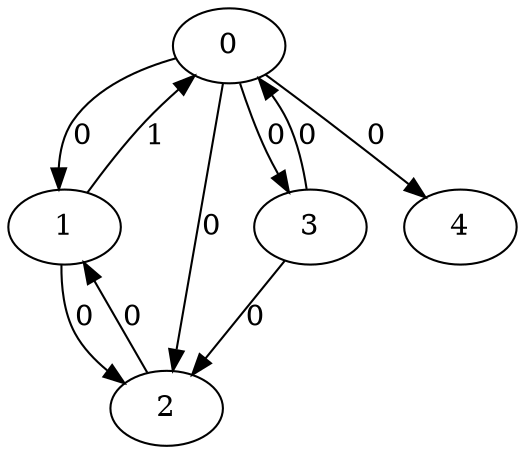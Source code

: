 // Source:1809 Canonical: -1 0 0 0 0 1 -1 0 -1 -1 -1 0 -1 -1 -1 0 -1 0 -1 -1 -1 -1 -1 -1 -1
digraph HRA_from_1809_graph_000 {
  0 -> 1 [label="0"];
  0 -> 2 [label="0"];
  0 -> 3 [label="0"];
  1 -> 0 [label="1"];
  1 -> 2 [label="0"];
  2 -> 1 [label="0"];
  3 -> 0 [label="0"];
  3 -> 2 [label="0"];
  0 -> 4 [label="0"];
}

// Source:1809 Canonical: -1 0 0 0 0 1 -1 0 -1 -1 -1 0 -1 -1 -1 0 -1 0 -1 -1 0 -1 -1 -1 -1
digraph HRA_from_1809_graph_001 {
  0 -> 1 [label="0"];
  0 -> 2 [label="0"];
  0 -> 3 [label="0"];
  1 -> 0 [label="1"];
  1 -> 2 [label="0"];
  2 -> 1 [label="0"];
  3 -> 0 [label="0"];
  3 -> 2 [label="0"];
  0 -> 4 [label="0"];
  4 -> 0 [label="0"];
}

// Source:1809 Canonical: -1 0 0 0 -1 1 -1 0 -1 0 -1 0 -1 -1 -1 0 -1 0 -1 -1 -1 -1 -1 -1 -1
digraph HRA_from_1809_graph_002 {
  0 -> 1 [label="0"];
  0 -> 2 [label="0"];
  0 -> 3 [label="0"];
  1 -> 0 [label="1"];
  1 -> 2 [label="0"];
  2 -> 1 [label="0"];
  3 -> 0 [label="0"];
  3 -> 2 [label="0"];
  1 -> 4 [label="0"];
}

// Source:1809 Canonical: -1 0 0 0 0 1 -1 0 -1 0 -1 0 -1 -1 -1 0 -1 0 -1 -1 -1 -1 -1 -1 -1
digraph HRA_from_1809_graph_003 {
  0 -> 1 [label="0"];
  0 -> 2 [label="0"];
  0 -> 3 [label="0"];
  1 -> 0 [label="1"];
  1 -> 2 [label="0"];
  2 -> 1 [label="0"];
  3 -> 0 [label="0"];
  3 -> 2 [label="0"];
  0 -> 4 [label="0"];
  1 -> 4 [label="0"];
}

// Source:1809 Canonical: -1 0 0 0 -1 1 -1 0 -1 0 -1 0 -1 -1 -1 0 -1 0 -1 -1 0 -1 -1 -1 -1
digraph HRA_from_1809_graph_004 {
  0 -> 1 [label="0"];
  0 -> 2 [label="0"];
  0 -> 3 [label="0"];
  1 -> 0 [label="1"];
  1 -> 2 [label="0"];
  2 -> 1 [label="0"];
  3 -> 0 [label="0"];
  3 -> 2 [label="0"];
  4 -> 0 [label="0"];
  1 -> 4 [label="0"];
}

// Source:1809 Canonical: -1 0 0 0 0 1 -1 0 -1 0 -1 0 -1 -1 -1 0 -1 0 -1 -1 0 -1 -1 -1 -1
digraph HRA_from_1809_graph_005 {
  0 -> 1 [label="0"];
  0 -> 2 [label="0"];
  0 -> 3 [label="0"];
  1 -> 0 [label="1"];
  1 -> 2 [label="0"];
  2 -> 1 [label="0"];
  3 -> 0 [label="0"];
  3 -> 2 [label="0"];
  0 -> 4 [label="0"];
  4 -> 0 [label="0"];
  1 -> 4 [label="0"];
}

// Source:1809 Canonical: -1 0 0 0 0 1 -1 0 -1 -1 -1 0 -1 -1 -1 0 -1 0 -1 -1 -1 0 -1 -1 -1
digraph HRA_from_1809_graph_006 {
  0 -> 1 [label="0"];
  0 -> 2 [label="0"];
  0 -> 3 [label="0"];
  1 -> 0 [label="1"];
  1 -> 2 [label="0"];
  2 -> 1 [label="0"];
  3 -> 0 [label="0"];
  3 -> 2 [label="0"];
  0 -> 4 [label="0"];
  4 -> 1 [label="0"];
}

// Source:1809 Canonical: -1 0 0 0 0 1 -1 0 -1 -1 -1 0 -1 -1 -1 0 -1 0 -1 -1 0 0 -1 -1 -1
digraph HRA_from_1809_graph_007 {
  0 -> 1 [label="0"];
  0 -> 2 [label="0"];
  0 -> 3 [label="0"];
  1 -> 0 [label="1"];
  1 -> 2 [label="0"];
  2 -> 1 [label="0"];
  3 -> 0 [label="0"];
  3 -> 2 [label="0"];
  0 -> 4 [label="0"];
  4 -> 0 [label="0"];
  4 -> 1 [label="0"];
}

// Source:1809 Canonical: -1 0 0 0 -1 1 -1 0 -1 0 -1 0 -1 -1 -1 0 -1 0 -1 -1 -1 0 -1 -1 -1
digraph HRA_from_1809_graph_008 {
  0 -> 1 [label="0"];
  0 -> 2 [label="0"];
  0 -> 3 [label="0"];
  1 -> 0 [label="1"];
  1 -> 2 [label="0"];
  2 -> 1 [label="0"];
  3 -> 0 [label="0"];
  3 -> 2 [label="0"];
  1 -> 4 [label="0"];
  4 -> 1 [label="0"];
}

// Source:1809 Canonical: -1 0 0 0 0 1 -1 0 -1 0 -1 0 -1 -1 -1 0 -1 0 -1 -1 -1 0 -1 -1 -1
digraph HRA_from_1809_graph_009 {
  0 -> 1 [label="0"];
  0 -> 2 [label="0"];
  0 -> 3 [label="0"];
  1 -> 0 [label="1"];
  1 -> 2 [label="0"];
  2 -> 1 [label="0"];
  3 -> 0 [label="0"];
  3 -> 2 [label="0"];
  0 -> 4 [label="0"];
  1 -> 4 [label="0"];
  4 -> 1 [label="0"];
}

// Source:1809 Canonical: -1 0 0 0 -1 1 -1 0 -1 0 -1 0 -1 -1 -1 0 -1 0 -1 -1 0 0 -1 -1 -1
digraph HRA_from_1809_graph_010 {
  0 -> 1 [label="0"];
  0 -> 2 [label="0"];
  0 -> 3 [label="0"];
  1 -> 0 [label="1"];
  1 -> 2 [label="0"];
  2 -> 1 [label="0"];
  3 -> 0 [label="0"];
  3 -> 2 [label="0"];
  4 -> 0 [label="0"];
  1 -> 4 [label="0"];
  4 -> 1 [label="0"];
}

// Source:1809 Canonical: -1 0 0 0 0 1 -1 0 -1 0 -1 0 -1 -1 -1 0 -1 0 -1 -1 0 0 -1 -1 -1
digraph HRA_from_1809_graph_011 {
  0 -> 1 [label="0"];
  0 -> 2 [label="0"];
  0 -> 3 [label="0"];
  1 -> 0 [label="1"];
  1 -> 2 [label="0"];
  2 -> 1 [label="0"];
  3 -> 0 [label="0"];
  3 -> 2 [label="0"];
  0 -> 4 [label="0"];
  4 -> 0 [label="0"];
  1 -> 4 [label="0"];
  4 -> 1 [label="0"];
}

// Source:1809 Canonical: -1 0 0 0 -1 1 -1 0 -1 -1 -1 0 -1 -1 0 0 -1 0 -1 -1 -1 -1 -1 -1 -1
digraph HRA_from_1809_graph_012 {
  0 -> 1 [label="0"];
  0 -> 2 [label="0"];
  0 -> 3 [label="0"];
  1 -> 0 [label="1"];
  1 -> 2 [label="0"];
  2 -> 1 [label="0"];
  3 -> 0 [label="0"];
  3 -> 2 [label="0"];
  2 -> 4 [label="0"];
}

// Source:1809 Canonical: -1 0 0 0 0 1 -1 0 -1 -1 -1 0 -1 -1 0 0 -1 0 -1 -1 -1 -1 -1 -1 -1
digraph HRA_from_1809_graph_013 {
  0 -> 1 [label="0"];
  0 -> 2 [label="0"];
  0 -> 3 [label="0"];
  1 -> 0 [label="1"];
  1 -> 2 [label="0"];
  2 -> 1 [label="0"];
  3 -> 0 [label="0"];
  3 -> 2 [label="0"];
  0 -> 4 [label="0"];
  2 -> 4 [label="0"];
}

// Source:1809 Canonical: -1 0 0 0 -1 1 -1 0 -1 -1 -1 0 -1 -1 0 0 -1 0 -1 -1 0 -1 -1 -1 -1
digraph HRA_from_1809_graph_014 {
  0 -> 1 [label="0"];
  0 -> 2 [label="0"];
  0 -> 3 [label="0"];
  1 -> 0 [label="1"];
  1 -> 2 [label="0"];
  2 -> 1 [label="0"];
  3 -> 0 [label="0"];
  3 -> 2 [label="0"];
  4 -> 0 [label="0"];
  2 -> 4 [label="0"];
}

// Source:1809 Canonical: -1 0 0 0 0 1 -1 0 -1 -1 -1 0 -1 -1 0 0 -1 0 -1 -1 0 -1 -1 -1 -1
digraph HRA_from_1809_graph_015 {
  0 -> 1 [label="0"];
  0 -> 2 [label="0"];
  0 -> 3 [label="0"];
  1 -> 0 [label="1"];
  1 -> 2 [label="0"];
  2 -> 1 [label="0"];
  3 -> 0 [label="0"];
  3 -> 2 [label="0"];
  0 -> 4 [label="0"];
  4 -> 0 [label="0"];
  2 -> 4 [label="0"];
}

// Source:1809 Canonical: -1 0 0 0 -1 1 -1 0 -1 0 -1 0 -1 -1 0 0 -1 0 -1 -1 -1 -1 -1 -1 -1
digraph HRA_from_1809_graph_016 {
  0 -> 1 [label="0"];
  0 -> 2 [label="0"];
  0 -> 3 [label="0"];
  1 -> 0 [label="1"];
  1 -> 2 [label="0"];
  2 -> 1 [label="0"];
  3 -> 0 [label="0"];
  3 -> 2 [label="0"];
  1 -> 4 [label="0"];
  2 -> 4 [label="0"];
}

// Source:1809 Canonical: -1 0 0 0 0 1 -1 0 -1 0 -1 0 -1 -1 0 0 -1 0 -1 -1 -1 -1 -1 -1 -1
digraph HRA_from_1809_graph_017 {
  0 -> 1 [label="0"];
  0 -> 2 [label="0"];
  0 -> 3 [label="0"];
  1 -> 0 [label="1"];
  1 -> 2 [label="0"];
  2 -> 1 [label="0"];
  3 -> 0 [label="0"];
  3 -> 2 [label="0"];
  0 -> 4 [label="0"];
  1 -> 4 [label="0"];
  2 -> 4 [label="0"];
}

// Source:1809 Canonical: -1 0 0 0 -1 1 -1 0 -1 0 -1 0 -1 -1 0 0 -1 0 -1 -1 0 -1 -1 -1 -1
digraph HRA_from_1809_graph_018 {
  0 -> 1 [label="0"];
  0 -> 2 [label="0"];
  0 -> 3 [label="0"];
  1 -> 0 [label="1"];
  1 -> 2 [label="0"];
  2 -> 1 [label="0"];
  3 -> 0 [label="0"];
  3 -> 2 [label="0"];
  4 -> 0 [label="0"];
  1 -> 4 [label="0"];
  2 -> 4 [label="0"];
}

// Source:1809 Canonical: -1 0 0 0 0 1 -1 0 -1 0 -1 0 -1 -1 0 0 -1 0 -1 -1 0 -1 -1 -1 -1
digraph HRA_from_1809_graph_019 {
  0 -> 1 [label="0"];
  0 -> 2 [label="0"];
  0 -> 3 [label="0"];
  1 -> 0 [label="1"];
  1 -> 2 [label="0"];
  2 -> 1 [label="0"];
  3 -> 0 [label="0"];
  3 -> 2 [label="0"];
  0 -> 4 [label="0"];
  4 -> 0 [label="0"];
  1 -> 4 [label="0"];
  2 -> 4 [label="0"];
}

// Source:1809 Canonical: -1 0 0 0 -1 1 -1 0 -1 -1 -1 0 -1 -1 0 0 -1 0 -1 -1 -1 0 -1 -1 -1
digraph HRA_from_1809_graph_020 {
  0 -> 1 [label="0"];
  0 -> 2 [label="0"];
  0 -> 3 [label="0"];
  1 -> 0 [label="1"];
  1 -> 2 [label="0"];
  2 -> 1 [label="0"];
  3 -> 0 [label="0"];
  3 -> 2 [label="0"];
  4 -> 1 [label="0"];
  2 -> 4 [label="0"];
}

// Source:1809 Canonical: -1 0 0 0 0 1 -1 0 -1 -1 -1 0 -1 -1 0 0 -1 0 -1 -1 -1 0 -1 -1 -1
digraph HRA_from_1809_graph_021 {
  0 -> 1 [label="0"];
  0 -> 2 [label="0"];
  0 -> 3 [label="0"];
  1 -> 0 [label="1"];
  1 -> 2 [label="0"];
  2 -> 1 [label="0"];
  3 -> 0 [label="0"];
  3 -> 2 [label="0"];
  0 -> 4 [label="0"];
  4 -> 1 [label="0"];
  2 -> 4 [label="0"];
}

// Source:1809 Canonical: -1 0 0 0 -1 1 -1 0 -1 -1 -1 0 -1 -1 0 0 -1 0 -1 -1 0 0 -1 -1 -1
digraph HRA_from_1809_graph_022 {
  0 -> 1 [label="0"];
  0 -> 2 [label="0"];
  0 -> 3 [label="0"];
  1 -> 0 [label="1"];
  1 -> 2 [label="0"];
  2 -> 1 [label="0"];
  3 -> 0 [label="0"];
  3 -> 2 [label="0"];
  4 -> 0 [label="0"];
  4 -> 1 [label="0"];
  2 -> 4 [label="0"];
}

// Source:1809 Canonical: -1 0 0 0 0 1 -1 0 -1 -1 -1 0 -1 -1 0 0 -1 0 -1 -1 0 0 -1 -1 -1
digraph HRA_from_1809_graph_023 {
  0 -> 1 [label="0"];
  0 -> 2 [label="0"];
  0 -> 3 [label="0"];
  1 -> 0 [label="1"];
  1 -> 2 [label="0"];
  2 -> 1 [label="0"];
  3 -> 0 [label="0"];
  3 -> 2 [label="0"];
  0 -> 4 [label="0"];
  4 -> 0 [label="0"];
  4 -> 1 [label="0"];
  2 -> 4 [label="0"];
}

// Source:1809 Canonical: -1 0 0 0 -1 1 -1 0 -1 0 -1 0 -1 -1 0 0 -1 0 -1 -1 -1 0 -1 -1 -1
digraph HRA_from_1809_graph_024 {
  0 -> 1 [label="0"];
  0 -> 2 [label="0"];
  0 -> 3 [label="0"];
  1 -> 0 [label="1"];
  1 -> 2 [label="0"];
  2 -> 1 [label="0"];
  3 -> 0 [label="0"];
  3 -> 2 [label="0"];
  1 -> 4 [label="0"];
  4 -> 1 [label="0"];
  2 -> 4 [label="0"];
}

// Source:1809 Canonical: -1 0 0 0 0 1 -1 0 -1 0 -1 0 -1 -1 0 0 -1 0 -1 -1 -1 0 -1 -1 -1
digraph HRA_from_1809_graph_025 {
  0 -> 1 [label="0"];
  0 -> 2 [label="0"];
  0 -> 3 [label="0"];
  1 -> 0 [label="1"];
  1 -> 2 [label="0"];
  2 -> 1 [label="0"];
  3 -> 0 [label="0"];
  3 -> 2 [label="0"];
  0 -> 4 [label="0"];
  1 -> 4 [label="0"];
  4 -> 1 [label="0"];
  2 -> 4 [label="0"];
}

// Source:1809 Canonical: -1 0 0 0 -1 1 -1 0 -1 0 -1 0 -1 -1 0 0 -1 0 -1 -1 0 0 -1 -1 -1
digraph HRA_from_1809_graph_026 {
  0 -> 1 [label="0"];
  0 -> 2 [label="0"];
  0 -> 3 [label="0"];
  1 -> 0 [label="1"];
  1 -> 2 [label="0"];
  2 -> 1 [label="0"];
  3 -> 0 [label="0"];
  3 -> 2 [label="0"];
  4 -> 0 [label="0"];
  1 -> 4 [label="0"];
  4 -> 1 [label="0"];
  2 -> 4 [label="0"];
}

// Source:1809 Canonical: -1 0 0 0 0 1 -1 0 -1 0 -1 0 -1 -1 0 0 -1 0 -1 -1 0 0 -1 -1 -1
digraph HRA_from_1809_graph_027 {
  0 -> 1 [label="0"];
  0 -> 2 [label="0"];
  0 -> 3 [label="0"];
  1 -> 0 [label="1"];
  1 -> 2 [label="0"];
  2 -> 1 [label="0"];
  3 -> 0 [label="0"];
  3 -> 2 [label="0"];
  0 -> 4 [label="0"];
  4 -> 0 [label="0"];
  1 -> 4 [label="0"];
  4 -> 1 [label="0"];
  2 -> 4 [label="0"];
}

// Source:1809 Canonical: -1 0 0 0 0 1 -1 0 -1 -1 -1 0 -1 -1 -1 0 -1 0 -1 -1 -1 -1 0 -1 -1
digraph HRA_from_1809_graph_028 {
  0 -> 1 [label="0"];
  0 -> 2 [label="0"];
  0 -> 3 [label="0"];
  1 -> 0 [label="1"];
  1 -> 2 [label="0"];
  2 -> 1 [label="0"];
  3 -> 0 [label="0"];
  3 -> 2 [label="0"];
  0 -> 4 [label="0"];
  4 -> 2 [label="0"];
}

// Source:1809 Canonical: -1 0 0 0 0 1 -1 0 -1 -1 -1 0 -1 -1 -1 0 -1 0 -1 -1 0 -1 0 -1 -1
digraph HRA_from_1809_graph_029 {
  0 -> 1 [label="0"];
  0 -> 2 [label="0"];
  0 -> 3 [label="0"];
  1 -> 0 [label="1"];
  1 -> 2 [label="0"];
  2 -> 1 [label="0"];
  3 -> 0 [label="0"];
  3 -> 2 [label="0"];
  0 -> 4 [label="0"];
  4 -> 0 [label="0"];
  4 -> 2 [label="0"];
}

// Source:1809 Canonical: -1 0 0 0 -1 1 -1 0 -1 0 -1 0 -1 -1 -1 0 -1 0 -1 -1 -1 -1 0 -1 -1
digraph HRA_from_1809_graph_030 {
  0 -> 1 [label="0"];
  0 -> 2 [label="0"];
  0 -> 3 [label="0"];
  1 -> 0 [label="1"];
  1 -> 2 [label="0"];
  2 -> 1 [label="0"];
  3 -> 0 [label="0"];
  3 -> 2 [label="0"];
  1 -> 4 [label="0"];
  4 -> 2 [label="0"];
}

// Source:1809 Canonical: -1 0 0 0 0 1 -1 0 -1 0 -1 0 -1 -1 -1 0 -1 0 -1 -1 -1 -1 0 -1 -1
digraph HRA_from_1809_graph_031 {
  0 -> 1 [label="0"];
  0 -> 2 [label="0"];
  0 -> 3 [label="0"];
  1 -> 0 [label="1"];
  1 -> 2 [label="0"];
  2 -> 1 [label="0"];
  3 -> 0 [label="0"];
  3 -> 2 [label="0"];
  0 -> 4 [label="0"];
  1 -> 4 [label="0"];
  4 -> 2 [label="0"];
}

// Source:1809 Canonical: -1 0 0 0 -1 1 -1 0 -1 0 -1 0 -1 -1 -1 0 -1 0 -1 -1 0 -1 0 -1 -1
digraph HRA_from_1809_graph_032 {
  0 -> 1 [label="0"];
  0 -> 2 [label="0"];
  0 -> 3 [label="0"];
  1 -> 0 [label="1"];
  1 -> 2 [label="0"];
  2 -> 1 [label="0"];
  3 -> 0 [label="0"];
  3 -> 2 [label="0"];
  4 -> 0 [label="0"];
  1 -> 4 [label="0"];
  4 -> 2 [label="0"];
}

// Source:1809 Canonical: -1 0 0 0 0 1 -1 0 -1 0 -1 0 -1 -1 -1 0 -1 0 -1 -1 0 -1 0 -1 -1
digraph HRA_from_1809_graph_033 {
  0 -> 1 [label="0"];
  0 -> 2 [label="0"];
  0 -> 3 [label="0"];
  1 -> 0 [label="1"];
  1 -> 2 [label="0"];
  2 -> 1 [label="0"];
  3 -> 0 [label="0"];
  3 -> 2 [label="0"];
  0 -> 4 [label="0"];
  4 -> 0 [label="0"];
  1 -> 4 [label="0"];
  4 -> 2 [label="0"];
}

// Source:1809 Canonical: -1 0 0 0 0 1 -1 0 -1 -1 -1 0 -1 -1 -1 0 -1 0 -1 -1 -1 0 0 -1 -1
digraph HRA_from_1809_graph_034 {
  0 -> 1 [label="0"];
  0 -> 2 [label="0"];
  0 -> 3 [label="0"];
  1 -> 0 [label="1"];
  1 -> 2 [label="0"];
  2 -> 1 [label="0"];
  3 -> 0 [label="0"];
  3 -> 2 [label="0"];
  0 -> 4 [label="0"];
  4 -> 1 [label="0"];
  4 -> 2 [label="0"];
}

// Source:1809 Canonical: -1 0 0 0 0 1 -1 0 -1 -1 -1 0 -1 -1 -1 0 -1 0 -1 -1 0 0 0 -1 -1
digraph HRA_from_1809_graph_035 {
  0 -> 1 [label="0"];
  0 -> 2 [label="0"];
  0 -> 3 [label="0"];
  1 -> 0 [label="1"];
  1 -> 2 [label="0"];
  2 -> 1 [label="0"];
  3 -> 0 [label="0"];
  3 -> 2 [label="0"];
  0 -> 4 [label="0"];
  4 -> 0 [label="0"];
  4 -> 1 [label="0"];
  4 -> 2 [label="0"];
}

// Source:1809 Canonical: -1 0 0 0 -1 1 -1 0 -1 0 -1 0 -1 -1 -1 0 -1 0 -1 -1 -1 0 0 -1 -1
digraph HRA_from_1809_graph_036 {
  0 -> 1 [label="0"];
  0 -> 2 [label="0"];
  0 -> 3 [label="0"];
  1 -> 0 [label="1"];
  1 -> 2 [label="0"];
  2 -> 1 [label="0"];
  3 -> 0 [label="0"];
  3 -> 2 [label="0"];
  1 -> 4 [label="0"];
  4 -> 1 [label="0"];
  4 -> 2 [label="0"];
}

// Source:1809 Canonical: -1 0 0 0 0 1 -1 0 -1 0 -1 0 -1 -1 -1 0 -1 0 -1 -1 -1 0 0 -1 -1
digraph HRA_from_1809_graph_037 {
  0 -> 1 [label="0"];
  0 -> 2 [label="0"];
  0 -> 3 [label="0"];
  1 -> 0 [label="1"];
  1 -> 2 [label="0"];
  2 -> 1 [label="0"];
  3 -> 0 [label="0"];
  3 -> 2 [label="0"];
  0 -> 4 [label="0"];
  1 -> 4 [label="0"];
  4 -> 1 [label="0"];
  4 -> 2 [label="0"];
}

// Source:1809 Canonical: -1 0 0 0 -1 1 -1 0 -1 0 -1 0 -1 -1 -1 0 -1 0 -1 -1 0 0 0 -1 -1
digraph HRA_from_1809_graph_038 {
  0 -> 1 [label="0"];
  0 -> 2 [label="0"];
  0 -> 3 [label="0"];
  1 -> 0 [label="1"];
  1 -> 2 [label="0"];
  2 -> 1 [label="0"];
  3 -> 0 [label="0"];
  3 -> 2 [label="0"];
  4 -> 0 [label="0"];
  1 -> 4 [label="0"];
  4 -> 1 [label="0"];
  4 -> 2 [label="0"];
}

// Source:1809 Canonical: -1 0 0 0 0 1 -1 0 -1 0 -1 0 -1 -1 -1 0 -1 0 -1 -1 0 0 0 -1 -1
digraph HRA_from_1809_graph_039 {
  0 -> 1 [label="0"];
  0 -> 2 [label="0"];
  0 -> 3 [label="0"];
  1 -> 0 [label="1"];
  1 -> 2 [label="0"];
  2 -> 1 [label="0"];
  3 -> 0 [label="0"];
  3 -> 2 [label="0"];
  0 -> 4 [label="0"];
  4 -> 0 [label="0"];
  1 -> 4 [label="0"];
  4 -> 1 [label="0"];
  4 -> 2 [label="0"];
}

// Source:1809 Canonical: -1 0 0 0 -1 1 -1 0 -1 -1 -1 0 -1 -1 0 0 -1 0 -1 -1 -1 -1 0 -1 -1
digraph HRA_from_1809_graph_040 {
  0 -> 1 [label="0"];
  0 -> 2 [label="0"];
  0 -> 3 [label="0"];
  1 -> 0 [label="1"];
  1 -> 2 [label="0"];
  2 -> 1 [label="0"];
  3 -> 0 [label="0"];
  3 -> 2 [label="0"];
  2 -> 4 [label="0"];
  4 -> 2 [label="0"];
}

// Source:1809 Canonical: -1 0 0 0 0 1 -1 0 -1 -1 -1 0 -1 -1 0 0 -1 0 -1 -1 -1 -1 0 -1 -1
digraph HRA_from_1809_graph_041 {
  0 -> 1 [label="0"];
  0 -> 2 [label="0"];
  0 -> 3 [label="0"];
  1 -> 0 [label="1"];
  1 -> 2 [label="0"];
  2 -> 1 [label="0"];
  3 -> 0 [label="0"];
  3 -> 2 [label="0"];
  0 -> 4 [label="0"];
  2 -> 4 [label="0"];
  4 -> 2 [label="0"];
}

// Source:1809 Canonical: -1 0 0 0 -1 1 -1 0 -1 -1 -1 0 -1 -1 0 0 -1 0 -1 -1 0 -1 0 -1 -1
digraph HRA_from_1809_graph_042 {
  0 -> 1 [label="0"];
  0 -> 2 [label="0"];
  0 -> 3 [label="0"];
  1 -> 0 [label="1"];
  1 -> 2 [label="0"];
  2 -> 1 [label="0"];
  3 -> 0 [label="0"];
  3 -> 2 [label="0"];
  4 -> 0 [label="0"];
  2 -> 4 [label="0"];
  4 -> 2 [label="0"];
}

// Source:1809 Canonical: -1 0 0 0 0 1 -1 0 -1 -1 -1 0 -1 -1 0 0 -1 0 -1 -1 0 -1 0 -1 -1
digraph HRA_from_1809_graph_043 {
  0 -> 1 [label="0"];
  0 -> 2 [label="0"];
  0 -> 3 [label="0"];
  1 -> 0 [label="1"];
  1 -> 2 [label="0"];
  2 -> 1 [label="0"];
  3 -> 0 [label="0"];
  3 -> 2 [label="0"];
  0 -> 4 [label="0"];
  4 -> 0 [label="0"];
  2 -> 4 [label="0"];
  4 -> 2 [label="0"];
}

// Source:1809 Canonical: -1 0 0 0 -1 1 -1 0 -1 0 -1 0 -1 -1 0 0 -1 0 -1 -1 -1 -1 0 -1 -1
digraph HRA_from_1809_graph_044 {
  0 -> 1 [label="0"];
  0 -> 2 [label="0"];
  0 -> 3 [label="0"];
  1 -> 0 [label="1"];
  1 -> 2 [label="0"];
  2 -> 1 [label="0"];
  3 -> 0 [label="0"];
  3 -> 2 [label="0"];
  1 -> 4 [label="0"];
  2 -> 4 [label="0"];
  4 -> 2 [label="0"];
}

// Source:1809 Canonical: -1 0 0 0 0 1 -1 0 -1 0 -1 0 -1 -1 0 0 -1 0 -1 -1 -1 -1 0 -1 -1
digraph HRA_from_1809_graph_045 {
  0 -> 1 [label="0"];
  0 -> 2 [label="0"];
  0 -> 3 [label="0"];
  1 -> 0 [label="1"];
  1 -> 2 [label="0"];
  2 -> 1 [label="0"];
  3 -> 0 [label="0"];
  3 -> 2 [label="0"];
  0 -> 4 [label="0"];
  1 -> 4 [label="0"];
  2 -> 4 [label="0"];
  4 -> 2 [label="0"];
}

// Source:1809 Canonical: -1 0 0 0 -1 1 -1 0 -1 0 -1 0 -1 -1 0 0 -1 0 -1 -1 0 -1 0 -1 -1
digraph HRA_from_1809_graph_046 {
  0 -> 1 [label="0"];
  0 -> 2 [label="0"];
  0 -> 3 [label="0"];
  1 -> 0 [label="1"];
  1 -> 2 [label="0"];
  2 -> 1 [label="0"];
  3 -> 0 [label="0"];
  3 -> 2 [label="0"];
  4 -> 0 [label="0"];
  1 -> 4 [label="0"];
  2 -> 4 [label="0"];
  4 -> 2 [label="0"];
}

// Source:1809 Canonical: -1 0 0 0 0 1 -1 0 -1 0 -1 0 -1 -1 0 0 -1 0 -1 -1 0 -1 0 -1 -1
digraph HRA_from_1809_graph_047 {
  0 -> 1 [label="0"];
  0 -> 2 [label="0"];
  0 -> 3 [label="0"];
  1 -> 0 [label="1"];
  1 -> 2 [label="0"];
  2 -> 1 [label="0"];
  3 -> 0 [label="0"];
  3 -> 2 [label="0"];
  0 -> 4 [label="0"];
  4 -> 0 [label="0"];
  1 -> 4 [label="0"];
  2 -> 4 [label="0"];
  4 -> 2 [label="0"];
}

// Source:1809 Canonical: -1 0 0 0 -1 1 -1 0 -1 -1 -1 0 -1 -1 0 0 -1 0 -1 -1 -1 0 0 -1 -1
digraph HRA_from_1809_graph_048 {
  0 -> 1 [label="0"];
  0 -> 2 [label="0"];
  0 -> 3 [label="0"];
  1 -> 0 [label="1"];
  1 -> 2 [label="0"];
  2 -> 1 [label="0"];
  3 -> 0 [label="0"];
  3 -> 2 [label="0"];
  4 -> 1 [label="0"];
  2 -> 4 [label="0"];
  4 -> 2 [label="0"];
}

// Source:1809 Canonical: -1 0 0 0 0 1 -1 0 -1 -1 -1 0 -1 -1 0 0 -1 0 -1 -1 -1 0 0 -1 -1
digraph HRA_from_1809_graph_049 {
  0 -> 1 [label="0"];
  0 -> 2 [label="0"];
  0 -> 3 [label="0"];
  1 -> 0 [label="1"];
  1 -> 2 [label="0"];
  2 -> 1 [label="0"];
  3 -> 0 [label="0"];
  3 -> 2 [label="0"];
  0 -> 4 [label="0"];
  4 -> 1 [label="0"];
  2 -> 4 [label="0"];
  4 -> 2 [label="0"];
}

// Source:1809 Canonical: -1 0 0 0 -1 1 -1 0 -1 -1 -1 0 -1 -1 0 0 -1 0 -1 -1 0 0 0 -1 -1
digraph HRA_from_1809_graph_050 {
  0 -> 1 [label="0"];
  0 -> 2 [label="0"];
  0 -> 3 [label="0"];
  1 -> 0 [label="1"];
  1 -> 2 [label="0"];
  2 -> 1 [label="0"];
  3 -> 0 [label="0"];
  3 -> 2 [label="0"];
  4 -> 0 [label="0"];
  4 -> 1 [label="0"];
  2 -> 4 [label="0"];
  4 -> 2 [label="0"];
}

// Source:1809 Canonical: -1 0 0 0 0 1 -1 0 -1 -1 -1 0 -1 -1 0 0 -1 0 -1 -1 0 0 0 -1 -1
digraph HRA_from_1809_graph_051 {
  0 -> 1 [label="0"];
  0 -> 2 [label="0"];
  0 -> 3 [label="0"];
  1 -> 0 [label="1"];
  1 -> 2 [label="0"];
  2 -> 1 [label="0"];
  3 -> 0 [label="0"];
  3 -> 2 [label="0"];
  0 -> 4 [label="0"];
  4 -> 0 [label="0"];
  4 -> 1 [label="0"];
  2 -> 4 [label="0"];
  4 -> 2 [label="0"];
}

// Source:1809 Canonical: -1 0 0 0 -1 1 -1 0 -1 0 -1 0 -1 -1 0 0 -1 0 -1 -1 -1 0 0 -1 -1
digraph HRA_from_1809_graph_052 {
  0 -> 1 [label="0"];
  0 -> 2 [label="0"];
  0 -> 3 [label="0"];
  1 -> 0 [label="1"];
  1 -> 2 [label="0"];
  2 -> 1 [label="0"];
  3 -> 0 [label="0"];
  3 -> 2 [label="0"];
  1 -> 4 [label="0"];
  4 -> 1 [label="0"];
  2 -> 4 [label="0"];
  4 -> 2 [label="0"];
}

// Source:1809 Canonical: -1 0 0 0 0 1 -1 0 -1 0 -1 0 -1 -1 0 0 -1 0 -1 -1 -1 0 0 -1 -1
digraph HRA_from_1809_graph_053 {
  0 -> 1 [label="0"];
  0 -> 2 [label="0"];
  0 -> 3 [label="0"];
  1 -> 0 [label="1"];
  1 -> 2 [label="0"];
  2 -> 1 [label="0"];
  3 -> 0 [label="0"];
  3 -> 2 [label="0"];
  0 -> 4 [label="0"];
  1 -> 4 [label="0"];
  4 -> 1 [label="0"];
  2 -> 4 [label="0"];
  4 -> 2 [label="0"];
}

// Source:1809 Canonical: -1 0 0 0 -1 1 -1 0 -1 0 -1 0 -1 -1 0 0 -1 0 -1 -1 0 0 0 -1 -1
digraph HRA_from_1809_graph_054 {
  0 -> 1 [label="0"];
  0 -> 2 [label="0"];
  0 -> 3 [label="0"];
  1 -> 0 [label="1"];
  1 -> 2 [label="0"];
  2 -> 1 [label="0"];
  3 -> 0 [label="0"];
  3 -> 2 [label="0"];
  4 -> 0 [label="0"];
  1 -> 4 [label="0"];
  4 -> 1 [label="0"];
  2 -> 4 [label="0"];
  4 -> 2 [label="0"];
}

// Source:1809 Canonical: -1 0 0 0 0 1 -1 0 -1 0 -1 0 -1 -1 0 0 -1 0 -1 -1 0 0 0 -1 -1
digraph HRA_from_1809_graph_055 {
  0 -> 1 [label="0"];
  0 -> 2 [label="0"];
  0 -> 3 [label="0"];
  1 -> 0 [label="1"];
  1 -> 2 [label="0"];
  2 -> 1 [label="0"];
  3 -> 0 [label="0"];
  3 -> 2 [label="0"];
  0 -> 4 [label="0"];
  4 -> 0 [label="0"];
  1 -> 4 [label="0"];
  4 -> 1 [label="0"];
  2 -> 4 [label="0"];
  4 -> 2 [label="0"];
}

// Source:1809 Canonical: -1 0 0 0 -1 1 -1 0 -1 -1 -1 0 -1 -1 -1 0 -1 0 -1 0 -1 -1 -1 -1 -1
digraph HRA_from_1809_graph_056 {
  0 -> 1 [label="0"];
  0 -> 2 [label="0"];
  0 -> 3 [label="0"];
  1 -> 0 [label="1"];
  1 -> 2 [label="0"];
  2 -> 1 [label="0"];
  3 -> 0 [label="0"];
  3 -> 2 [label="0"];
  3 -> 4 [label="0"];
}

// Source:1809 Canonical: -1 0 0 0 0 1 -1 0 -1 -1 -1 0 -1 -1 -1 0 -1 0 -1 0 -1 -1 -1 -1 -1
digraph HRA_from_1809_graph_057 {
  0 -> 1 [label="0"];
  0 -> 2 [label="0"];
  0 -> 3 [label="0"];
  1 -> 0 [label="1"];
  1 -> 2 [label="0"];
  2 -> 1 [label="0"];
  3 -> 0 [label="0"];
  3 -> 2 [label="0"];
  0 -> 4 [label="0"];
  3 -> 4 [label="0"];
}

// Source:1809 Canonical: -1 0 0 0 -1 1 -1 0 -1 -1 -1 0 -1 -1 -1 0 -1 0 -1 0 0 -1 -1 -1 -1
digraph HRA_from_1809_graph_058 {
  0 -> 1 [label="0"];
  0 -> 2 [label="0"];
  0 -> 3 [label="0"];
  1 -> 0 [label="1"];
  1 -> 2 [label="0"];
  2 -> 1 [label="0"];
  3 -> 0 [label="0"];
  3 -> 2 [label="0"];
  4 -> 0 [label="0"];
  3 -> 4 [label="0"];
}

// Source:1809 Canonical: -1 0 0 0 0 1 -1 0 -1 -1 -1 0 -1 -1 -1 0 -1 0 -1 0 0 -1 -1 -1 -1
digraph HRA_from_1809_graph_059 {
  0 -> 1 [label="0"];
  0 -> 2 [label="0"];
  0 -> 3 [label="0"];
  1 -> 0 [label="1"];
  1 -> 2 [label="0"];
  2 -> 1 [label="0"];
  3 -> 0 [label="0"];
  3 -> 2 [label="0"];
  0 -> 4 [label="0"];
  4 -> 0 [label="0"];
  3 -> 4 [label="0"];
}

// Source:1809 Canonical: -1 0 0 0 -1 1 -1 0 -1 0 -1 0 -1 -1 -1 0 -1 0 -1 0 -1 -1 -1 -1 -1
digraph HRA_from_1809_graph_060 {
  0 -> 1 [label="0"];
  0 -> 2 [label="0"];
  0 -> 3 [label="0"];
  1 -> 0 [label="1"];
  1 -> 2 [label="0"];
  2 -> 1 [label="0"];
  3 -> 0 [label="0"];
  3 -> 2 [label="0"];
  1 -> 4 [label="0"];
  3 -> 4 [label="0"];
}

// Source:1809 Canonical: -1 0 0 0 0 1 -1 0 -1 0 -1 0 -1 -1 -1 0 -1 0 -1 0 -1 -1 -1 -1 -1
digraph HRA_from_1809_graph_061 {
  0 -> 1 [label="0"];
  0 -> 2 [label="0"];
  0 -> 3 [label="0"];
  1 -> 0 [label="1"];
  1 -> 2 [label="0"];
  2 -> 1 [label="0"];
  3 -> 0 [label="0"];
  3 -> 2 [label="0"];
  0 -> 4 [label="0"];
  1 -> 4 [label="0"];
  3 -> 4 [label="0"];
}

// Source:1809 Canonical: -1 0 0 0 -1 1 -1 0 -1 0 -1 0 -1 -1 -1 0 -1 0 -1 0 0 -1 -1 -1 -1
digraph HRA_from_1809_graph_062 {
  0 -> 1 [label="0"];
  0 -> 2 [label="0"];
  0 -> 3 [label="0"];
  1 -> 0 [label="1"];
  1 -> 2 [label="0"];
  2 -> 1 [label="0"];
  3 -> 0 [label="0"];
  3 -> 2 [label="0"];
  4 -> 0 [label="0"];
  1 -> 4 [label="0"];
  3 -> 4 [label="0"];
}

// Source:1809 Canonical: -1 0 0 0 0 1 -1 0 -1 0 -1 0 -1 -1 -1 0 -1 0 -1 0 0 -1 -1 -1 -1
digraph HRA_from_1809_graph_063 {
  0 -> 1 [label="0"];
  0 -> 2 [label="0"];
  0 -> 3 [label="0"];
  1 -> 0 [label="1"];
  1 -> 2 [label="0"];
  2 -> 1 [label="0"];
  3 -> 0 [label="0"];
  3 -> 2 [label="0"];
  0 -> 4 [label="0"];
  4 -> 0 [label="0"];
  1 -> 4 [label="0"];
  3 -> 4 [label="0"];
}

// Source:1809 Canonical: -1 0 0 0 -1 1 -1 0 -1 -1 -1 0 -1 -1 -1 0 -1 0 -1 0 -1 0 -1 -1 -1
digraph HRA_from_1809_graph_064 {
  0 -> 1 [label="0"];
  0 -> 2 [label="0"];
  0 -> 3 [label="0"];
  1 -> 0 [label="1"];
  1 -> 2 [label="0"];
  2 -> 1 [label="0"];
  3 -> 0 [label="0"];
  3 -> 2 [label="0"];
  4 -> 1 [label="0"];
  3 -> 4 [label="0"];
}

// Source:1809 Canonical: -1 0 0 0 0 1 -1 0 -1 -1 -1 0 -1 -1 -1 0 -1 0 -1 0 -1 0 -1 -1 -1
digraph HRA_from_1809_graph_065 {
  0 -> 1 [label="0"];
  0 -> 2 [label="0"];
  0 -> 3 [label="0"];
  1 -> 0 [label="1"];
  1 -> 2 [label="0"];
  2 -> 1 [label="0"];
  3 -> 0 [label="0"];
  3 -> 2 [label="0"];
  0 -> 4 [label="0"];
  4 -> 1 [label="0"];
  3 -> 4 [label="0"];
}

// Source:1809 Canonical: -1 0 0 0 -1 1 -1 0 -1 -1 -1 0 -1 -1 -1 0 -1 0 -1 0 0 0 -1 -1 -1
digraph HRA_from_1809_graph_066 {
  0 -> 1 [label="0"];
  0 -> 2 [label="0"];
  0 -> 3 [label="0"];
  1 -> 0 [label="1"];
  1 -> 2 [label="0"];
  2 -> 1 [label="0"];
  3 -> 0 [label="0"];
  3 -> 2 [label="0"];
  4 -> 0 [label="0"];
  4 -> 1 [label="0"];
  3 -> 4 [label="0"];
}

// Source:1809 Canonical: -1 0 0 0 0 1 -1 0 -1 -1 -1 0 -1 -1 -1 0 -1 0 -1 0 0 0 -1 -1 -1
digraph HRA_from_1809_graph_067 {
  0 -> 1 [label="0"];
  0 -> 2 [label="0"];
  0 -> 3 [label="0"];
  1 -> 0 [label="1"];
  1 -> 2 [label="0"];
  2 -> 1 [label="0"];
  3 -> 0 [label="0"];
  3 -> 2 [label="0"];
  0 -> 4 [label="0"];
  4 -> 0 [label="0"];
  4 -> 1 [label="0"];
  3 -> 4 [label="0"];
}

// Source:1809 Canonical: -1 0 0 0 -1 1 -1 0 -1 0 -1 0 -1 -1 -1 0 -1 0 -1 0 -1 0 -1 -1 -1
digraph HRA_from_1809_graph_068 {
  0 -> 1 [label="0"];
  0 -> 2 [label="0"];
  0 -> 3 [label="0"];
  1 -> 0 [label="1"];
  1 -> 2 [label="0"];
  2 -> 1 [label="0"];
  3 -> 0 [label="0"];
  3 -> 2 [label="0"];
  1 -> 4 [label="0"];
  4 -> 1 [label="0"];
  3 -> 4 [label="0"];
}

// Source:1809 Canonical: -1 0 0 0 0 1 -1 0 -1 0 -1 0 -1 -1 -1 0 -1 0 -1 0 -1 0 -1 -1 -1
digraph HRA_from_1809_graph_069 {
  0 -> 1 [label="0"];
  0 -> 2 [label="0"];
  0 -> 3 [label="0"];
  1 -> 0 [label="1"];
  1 -> 2 [label="0"];
  2 -> 1 [label="0"];
  3 -> 0 [label="0"];
  3 -> 2 [label="0"];
  0 -> 4 [label="0"];
  1 -> 4 [label="0"];
  4 -> 1 [label="0"];
  3 -> 4 [label="0"];
}

// Source:1809 Canonical: -1 0 0 0 -1 1 -1 0 -1 0 -1 0 -1 -1 -1 0 -1 0 -1 0 0 0 -1 -1 -1
digraph HRA_from_1809_graph_070 {
  0 -> 1 [label="0"];
  0 -> 2 [label="0"];
  0 -> 3 [label="0"];
  1 -> 0 [label="1"];
  1 -> 2 [label="0"];
  2 -> 1 [label="0"];
  3 -> 0 [label="0"];
  3 -> 2 [label="0"];
  4 -> 0 [label="0"];
  1 -> 4 [label="0"];
  4 -> 1 [label="0"];
  3 -> 4 [label="0"];
}

// Source:1809 Canonical: -1 0 0 0 0 1 -1 0 -1 0 -1 0 -1 -1 -1 0 -1 0 -1 0 0 0 -1 -1 -1
digraph HRA_from_1809_graph_071 {
  0 -> 1 [label="0"];
  0 -> 2 [label="0"];
  0 -> 3 [label="0"];
  1 -> 0 [label="1"];
  1 -> 2 [label="0"];
  2 -> 1 [label="0"];
  3 -> 0 [label="0"];
  3 -> 2 [label="0"];
  0 -> 4 [label="0"];
  4 -> 0 [label="0"];
  1 -> 4 [label="0"];
  4 -> 1 [label="0"];
  3 -> 4 [label="0"];
}

// Source:1809 Canonical: -1 0 0 0 -1 1 -1 0 -1 -1 -1 0 -1 -1 0 0 -1 0 -1 0 -1 -1 -1 -1 -1
digraph HRA_from_1809_graph_072 {
  0 -> 1 [label="0"];
  0 -> 2 [label="0"];
  0 -> 3 [label="0"];
  1 -> 0 [label="1"];
  1 -> 2 [label="0"];
  2 -> 1 [label="0"];
  3 -> 0 [label="0"];
  3 -> 2 [label="0"];
  2 -> 4 [label="0"];
  3 -> 4 [label="0"];
}

// Source:1809 Canonical: -1 0 0 0 0 1 -1 0 -1 -1 -1 0 -1 -1 0 0 -1 0 -1 0 -1 -1 -1 -1 -1
digraph HRA_from_1809_graph_073 {
  0 -> 1 [label="0"];
  0 -> 2 [label="0"];
  0 -> 3 [label="0"];
  1 -> 0 [label="1"];
  1 -> 2 [label="0"];
  2 -> 1 [label="0"];
  3 -> 0 [label="0"];
  3 -> 2 [label="0"];
  0 -> 4 [label="0"];
  2 -> 4 [label="0"];
  3 -> 4 [label="0"];
}

// Source:1809 Canonical: -1 0 0 0 -1 1 -1 0 -1 -1 -1 0 -1 -1 0 0 -1 0 -1 0 0 -1 -1 -1 -1
digraph HRA_from_1809_graph_074 {
  0 -> 1 [label="0"];
  0 -> 2 [label="0"];
  0 -> 3 [label="0"];
  1 -> 0 [label="1"];
  1 -> 2 [label="0"];
  2 -> 1 [label="0"];
  3 -> 0 [label="0"];
  3 -> 2 [label="0"];
  4 -> 0 [label="0"];
  2 -> 4 [label="0"];
  3 -> 4 [label="0"];
}

// Source:1809 Canonical: -1 0 0 0 0 1 -1 0 -1 -1 -1 0 -1 -1 0 0 -1 0 -1 0 0 -1 -1 -1 -1
digraph HRA_from_1809_graph_075 {
  0 -> 1 [label="0"];
  0 -> 2 [label="0"];
  0 -> 3 [label="0"];
  1 -> 0 [label="1"];
  1 -> 2 [label="0"];
  2 -> 1 [label="0"];
  3 -> 0 [label="0"];
  3 -> 2 [label="0"];
  0 -> 4 [label="0"];
  4 -> 0 [label="0"];
  2 -> 4 [label="0"];
  3 -> 4 [label="0"];
}

// Source:1809 Canonical: -1 0 0 0 -1 1 -1 0 -1 0 -1 0 -1 -1 0 0 -1 0 -1 0 -1 -1 -1 -1 -1
digraph HRA_from_1809_graph_076 {
  0 -> 1 [label="0"];
  0 -> 2 [label="0"];
  0 -> 3 [label="0"];
  1 -> 0 [label="1"];
  1 -> 2 [label="0"];
  2 -> 1 [label="0"];
  3 -> 0 [label="0"];
  3 -> 2 [label="0"];
  1 -> 4 [label="0"];
  2 -> 4 [label="0"];
  3 -> 4 [label="0"];
}

// Source:1809 Canonical: -1 0 0 0 0 1 -1 0 -1 0 -1 0 -1 -1 0 0 -1 0 -1 0 -1 -1 -1 -1 -1
digraph HRA_from_1809_graph_077 {
  0 -> 1 [label="0"];
  0 -> 2 [label="0"];
  0 -> 3 [label="0"];
  1 -> 0 [label="1"];
  1 -> 2 [label="0"];
  2 -> 1 [label="0"];
  3 -> 0 [label="0"];
  3 -> 2 [label="0"];
  0 -> 4 [label="0"];
  1 -> 4 [label="0"];
  2 -> 4 [label="0"];
  3 -> 4 [label="0"];
}

// Source:1809 Canonical: -1 0 0 0 -1 1 -1 0 -1 0 -1 0 -1 -1 0 0 -1 0 -1 0 0 -1 -1 -1 -1
digraph HRA_from_1809_graph_078 {
  0 -> 1 [label="0"];
  0 -> 2 [label="0"];
  0 -> 3 [label="0"];
  1 -> 0 [label="1"];
  1 -> 2 [label="0"];
  2 -> 1 [label="0"];
  3 -> 0 [label="0"];
  3 -> 2 [label="0"];
  4 -> 0 [label="0"];
  1 -> 4 [label="0"];
  2 -> 4 [label="0"];
  3 -> 4 [label="0"];
}

// Source:1809 Canonical: -1 0 0 0 0 1 -1 0 -1 0 -1 0 -1 -1 0 0 -1 0 -1 0 0 -1 -1 -1 -1
digraph HRA_from_1809_graph_079 {
  0 -> 1 [label="0"];
  0 -> 2 [label="0"];
  0 -> 3 [label="0"];
  1 -> 0 [label="1"];
  1 -> 2 [label="0"];
  2 -> 1 [label="0"];
  3 -> 0 [label="0"];
  3 -> 2 [label="0"];
  0 -> 4 [label="0"];
  4 -> 0 [label="0"];
  1 -> 4 [label="0"];
  2 -> 4 [label="0"];
  3 -> 4 [label="0"];
}

// Source:1809 Canonical: -1 0 0 0 -1 1 -1 0 -1 -1 -1 0 -1 -1 0 0 -1 0 -1 0 -1 0 -1 -1 -1
digraph HRA_from_1809_graph_080 {
  0 -> 1 [label="0"];
  0 -> 2 [label="0"];
  0 -> 3 [label="0"];
  1 -> 0 [label="1"];
  1 -> 2 [label="0"];
  2 -> 1 [label="0"];
  3 -> 0 [label="0"];
  3 -> 2 [label="0"];
  4 -> 1 [label="0"];
  2 -> 4 [label="0"];
  3 -> 4 [label="0"];
}

// Source:1809 Canonical: -1 0 0 0 0 1 -1 0 -1 -1 -1 0 -1 -1 0 0 -1 0 -1 0 -1 0 -1 -1 -1
digraph HRA_from_1809_graph_081 {
  0 -> 1 [label="0"];
  0 -> 2 [label="0"];
  0 -> 3 [label="0"];
  1 -> 0 [label="1"];
  1 -> 2 [label="0"];
  2 -> 1 [label="0"];
  3 -> 0 [label="0"];
  3 -> 2 [label="0"];
  0 -> 4 [label="0"];
  4 -> 1 [label="0"];
  2 -> 4 [label="0"];
  3 -> 4 [label="0"];
}

// Source:1809 Canonical: -1 0 0 0 -1 1 -1 0 -1 -1 -1 0 -1 -1 0 0 -1 0 -1 0 0 0 -1 -1 -1
digraph HRA_from_1809_graph_082 {
  0 -> 1 [label="0"];
  0 -> 2 [label="0"];
  0 -> 3 [label="0"];
  1 -> 0 [label="1"];
  1 -> 2 [label="0"];
  2 -> 1 [label="0"];
  3 -> 0 [label="0"];
  3 -> 2 [label="0"];
  4 -> 0 [label="0"];
  4 -> 1 [label="0"];
  2 -> 4 [label="0"];
  3 -> 4 [label="0"];
}

// Source:1809 Canonical: -1 0 0 0 0 1 -1 0 -1 -1 -1 0 -1 -1 0 0 -1 0 -1 0 0 0 -1 -1 -1
digraph HRA_from_1809_graph_083 {
  0 -> 1 [label="0"];
  0 -> 2 [label="0"];
  0 -> 3 [label="0"];
  1 -> 0 [label="1"];
  1 -> 2 [label="0"];
  2 -> 1 [label="0"];
  3 -> 0 [label="0"];
  3 -> 2 [label="0"];
  0 -> 4 [label="0"];
  4 -> 0 [label="0"];
  4 -> 1 [label="0"];
  2 -> 4 [label="0"];
  3 -> 4 [label="0"];
}

// Source:1809 Canonical: -1 0 0 0 -1 1 -1 0 -1 0 -1 0 -1 -1 0 0 -1 0 -1 0 -1 0 -1 -1 -1
digraph HRA_from_1809_graph_084 {
  0 -> 1 [label="0"];
  0 -> 2 [label="0"];
  0 -> 3 [label="0"];
  1 -> 0 [label="1"];
  1 -> 2 [label="0"];
  2 -> 1 [label="0"];
  3 -> 0 [label="0"];
  3 -> 2 [label="0"];
  1 -> 4 [label="0"];
  4 -> 1 [label="0"];
  2 -> 4 [label="0"];
  3 -> 4 [label="0"];
}

// Source:1809 Canonical: -1 0 0 0 0 1 -1 0 -1 0 -1 0 -1 -1 0 0 -1 0 -1 0 -1 0 -1 -1 -1
digraph HRA_from_1809_graph_085 {
  0 -> 1 [label="0"];
  0 -> 2 [label="0"];
  0 -> 3 [label="0"];
  1 -> 0 [label="1"];
  1 -> 2 [label="0"];
  2 -> 1 [label="0"];
  3 -> 0 [label="0"];
  3 -> 2 [label="0"];
  0 -> 4 [label="0"];
  1 -> 4 [label="0"];
  4 -> 1 [label="0"];
  2 -> 4 [label="0"];
  3 -> 4 [label="0"];
}

// Source:1809 Canonical: -1 0 0 0 -1 1 -1 0 -1 0 -1 0 -1 -1 0 0 -1 0 -1 0 0 0 -1 -1 -1
digraph HRA_from_1809_graph_086 {
  0 -> 1 [label="0"];
  0 -> 2 [label="0"];
  0 -> 3 [label="0"];
  1 -> 0 [label="1"];
  1 -> 2 [label="0"];
  2 -> 1 [label="0"];
  3 -> 0 [label="0"];
  3 -> 2 [label="0"];
  4 -> 0 [label="0"];
  1 -> 4 [label="0"];
  4 -> 1 [label="0"];
  2 -> 4 [label="0"];
  3 -> 4 [label="0"];
}

// Source:1809 Canonical: -1 0 0 0 0 1 -1 0 -1 0 -1 0 -1 -1 0 0 -1 0 -1 0 0 0 -1 -1 -1
digraph HRA_from_1809_graph_087 {
  0 -> 1 [label="0"];
  0 -> 2 [label="0"];
  0 -> 3 [label="0"];
  1 -> 0 [label="1"];
  1 -> 2 [label="0"];
  2 -> 1 [label="0"];
  3 -> 0 [label="0"];
  3 -> 2 [label="0"];
  0 -> 4 [label="0"];
  4 -> 0 [label="0"];
  1 -> 4 [label="0"];
  4 -> 1 [label="0"];
  2 -> 4 [label="0"];
  3 -> 4 [label="0"];
}

// Source:1809 Canonical: -1 0 0 0 -1 1 -1 0 -1 -1 -1 0 -1 -1 -1 0 -1 0 -1 0 -1 -1 0 -1 -1
digraph HRA_from_1809_graph_088 {
  0 -> 1 [label="0"];
  0 -> 2 [label="0"];
  0 -> 3 [label="0"];
  1 -> 0 [label="1"];
  1 -> 2 [label="0"];
  2 -> 1 [label="0"];
  3 -> 0 [label="0"];
  3 -> 2 [label="0"];
  4 -> 2 [label="0"];
  3 -> 4 [label="0"];
}

// Source:1809 Canonical: -1 0 0 0 0 1 -1 0 -1 -1 -1 0 -1 -1 -1 0 -1 0 -1 0 -1 -1 0 -1 -1
digraph HRA_from_1809_graph_089 {
  0 -> 1 [label="0"];
  0 -> 2 [label="0"];
  0 -> 3 [label="0"];
  1 -> 0 [label="1"];
  1 -> 2 [label="0"];
  2 -> 1 [label="0"];
  3 -> 0 [label="0"];
  3 -> 2 [label="0"];
  0 -> 4 [label="0"];
  4 -> 2 [label="0"];
  3 -> 4 [label="0"];
}

// Source:1809 Canonical: -1 0 0 0 -1 1 -1 0 -1 -1 -1 0 -1 -1 -1 0 -1 0 -1 0 0 -1 0 -1 -1
digraph HRA_from_1809_graph_090 {
  0 -> 1 [label="0"];
  0 -> 2 [label="0"];
  0 -> 3 [label="0"];
  1 -> 0 [label="1"];
  1 -> 2 [label="0"];
  2 -> 1 [label="0"];
  3 -> 0 [label="0"];
  3 -> 2 [label="0"];
  4 -> 0 [label="0"];
  4 -> 2 [label="0"];
  3 -> 4 [label="0"];
}

// Source:1809 Canonical: -1 0 0 0 0 1 -1 0 -1 -1 -1 0 -1 -1 -1 0 -1 0 -1 0 0 -1 0 -1 -1
digraph HRA_from_1809_graph_091 {
  0 -> 1 [label="0"];
  0 -> 2 [label="0"];
  0 -> 3 [label="0"];
  1 -> 0 [label="1"];
  1 -> 2 [label="0"];
  2 -> 1 [label="0"];
  3 -> 0 [label="0"];
  3 -> 2 [label="0"];
  0 -> 4 [label="0"];
  4 -> 0 [label="0"];
  4 -> 2 [label="0"];
  3 -> 4 [label="0"];
}

// Source:1809 Canonical: -1 0 0 0 -1 1 -1 0 -1 0 -1 0 -1 -1 -1 0 -1 0 -1 0 -1 -1 0 -1 -1
digraph HRA_from_1809_graph_092 {
  0 -> 1 [label="0"];
  0 -> 2 [label="0"];
  0 -> 3 [label="0"];
  1 -> 0 [label="1"];
  1 -> 2 [label="0"];
  2 -> 1 [label="0"];
  3 -> 0 [label="0"];
  3 -> 2 [label="0"];
  1 -> 4 [label="0"];
  4 -> 2 [label="0"];
  3 -> 4 [label="0"];
}

// Source:1809 Canonical: -1 0 0 0 0 1 -1 0 -1 0 -1 0 -1 -1 -1 0 -1 0 -1 0 -1 -1 0 -1 -1
digraph HRA_from_1809_graph_093 {
  0 -> 1 [label="0"];
  0 -> 2 [label="0"];
  0 -> 3 [label="0"];
  1 -> 0 [label="1"];
  1 -> 2 [label="0"];
  2 -> 1 [label="0"];
  3 -> 0 [label="0"];
  3 -> 2 [label="0"];
  0 -> 4 [label="0"];
  1 -> 4 [label="0"];
  4 -> 2 [label="0"];
  3 -> 4 [label="0"];
}

// Source:1809 Canonical: -1 0 0 0 -1 1 -1 0 -1 0 -1 0 -1 -1 -1 0 -1 0 -1 0 0 -1 0 -1 -1
digraph HRA_from_1809_graph_094 {
  0 -> 1 [label="0"];
  0 -> 2 [label="0"];
  0 -> 3 [label="0"];
  1 -> 0 [label="1"];
  1 -> 2 [label="0"];
  2 -> 1 [label="0"];
  3 -> 0 [label="0"];
  3 -> 2 [label="0"];
  4 -> 0 [label="0"];
  1 -> 4 [label="0"];
  4 -> 2 [label="0"];
  3 -> 4 [label="0"];
}

// Source:1809 Canonical: -1 0 0 0 0 1 -1 0 -1 0 -1 0 -1 -1 -1 0 -1 0 -1 0 0 -1 0 -1 -1
digraph HRA_from_1809_graph_095 {
  0 -> 1 [label="0"];
  0 -> 2 [label="0"];
  0 -> 3 [label="0"];
  1 -> 0 [label="1"];
  1 -> 2 [label="0"];
  2 -> 1 [label="0"];
  3 -> 0 [label="0"];
  3 -> 2 [label="0"];
  0 -> 4 [label="0"];
  4 -> 0 [label="0"];
  1 -> 4 [label="0"];
  4 -> 2 [label="0"];
  3 -> 4 [label="0"];
}

// Source:1809 Canonical: -1 0 0 0 -1 1 -1 0 -1 -1 -1 0 -1 -1 -1 0 -1 0 -1 0 -1 0 0 -1 -1
digraph HRA_from_1809_graph_096 {
  0 -> 1 [label="0"];
  0 -> 2 [label="0"];
  0 -> 3 [label="0"];
  1 -> 0 [label="1"];
  1 -> 2 [label="0"];
  2 -> 1 [label="0"];
  3 -> 0 [label="0"];
  3 -> 2 [label="0"];
  4 -> 1 [label="0"];
  4 -> 2 [label="0"];
  3 -> 4 [label="0"];
}

// Source:1809 Canonical: -1 0 0 0 0 1 -1 0 -1 -1 -1 0 -1 -1 -1 0 -1 0 -1 0 -1 0 0 -1 -1
digraph HRA_from_1809_graph_097 {
  0 -> 1 [label="0"];
  0 -> 2 [label="0"];
  0 -> 3 [label="0"];
  1 -> 0 [label="1"];
  1 -> 2 [label="0"];
  2 -> 1 [label="0"];
  3 -> 0 [label="0"];
  3 -> 2 [label="0"];
  0 -> 4 [label="0"];
  4 -> 1 [label="0"];
  4 -> 2 [label="0"];
  3 -> 4 [label="0"];
}

// Source:1809 Canonical: -1 0 0 0 -1 1 -1 0 -1 -1 -1 0 -1 -1 -1 0 -1 0 -1 0 0 0 0 -1 -1
digraph HRA_from_1809_graph_098 {
  0 -> 1 [label="0"];
  0 -> 2 [label="0"];
  0 -> 3 [label="0"];
  1 -> 0 [label="1"];
  1 -> 2 [label="0"];
  2 -> 1 [label="0"];
  3 -> 0 [label="0"];
  3 -> 2 [label="0"];
  4 -> 0 [label="0"];
  4 -> 1 [label="0"];
  4 -> 2 [label="0"];
  3 -> 4 [label="0"];
}

// Source:1809 Canonical: -1 0 0 0 0 1 -1 0 -1 -1 -1 0 -1 -1 -1 0 -1 0 -1 0 0 0 0 -1 -1
digraph HRA_from_1809_graph_099 {
  0 -> 1 [label="0"];
  0 -> 2 [label="0"];
  0 -> 3 [label="0"];
  1 -> 0 [label="1"];
  1 -> 2 [label="0"];
  2 -> 1 [label="0"];
  3 -> 0 [label="0"];
  3 -> 2 [label="0"];
  0 -> 4 [label="0"];
  4 -> 0 [label="0"];
  4 -> 1 [label="0"];
  4 -> 2 [label="0"];
  3 -> 4 [label="0"];
}

// Source:1809 Canonical: -1 0 0 0 -1 1 -1 0 -1 0 -1 0 -1 -1 -1 0 -1 0 -1 0 -1 0 0 -1 -1
digraph HRA_from_1809_graph_100 {
  0 -> 1 [label="0"];
  0 -> 2 [label="0"];
  0 -> 3 [label="0"];
  1 -> 0 [label="1"];
  1 -> 2 [label="0"];
  2 -> 1 [label="0"];
  3 -> 0 [label="0"];
  3 -> 2 [label="0"];
  1 -> 4 [label="0"];
  4 -> 1 [label="0"];
  4 -> 2 [label="0"];
  3 -> 4 [label="0"];
}

// Source:1809 Canonical: -1 0 0 0 0 1 -1 0 -1 0 -1 0 -1 -1 -1 0 -1 0 -1 0 -1 0 0 -1 -1
digraph HRA_from_1809_graph_101 {
  0 -> 1 [label="0"];
  0 -> 2 [label="0"];
  0 -> 3 [label="0"];
  1 -> 0 [label="1"];
  1 -> 2 [label="0"];
  2 -> 1 [label="0"];
  3 -> 0 [label="0"];
  3 -> 2 [label="0"];
  0 -> 4 [label="0"];
  1 -> 4 [label="0"];
  4 -> 1 [label="0"];
  4 -> 2 [label="0"];
  3 -> 4 [label="0"];
}

// Source:1809 Canonical: -1 0 0 0 -1 1 -1 0 -1 0 -1 0 -1 -1 -1 0 -1 0 -1 0 0 0 0 -1 -1
digraph HRA_from_1809_graph_102 {
  0 -> 1 [label="0"];
  0 -> 2 [label="0"];
  0 -> 3 [label="0"];
  1 -> 0 [label="1"];
  1 -> 2 [label="0"];
  2 -> 1 [label="0"];
  3 -> 0 [label="0"];
  3 -> 2 [label="0"];
  4 -> 0 [label="0"];
  1 -> 4 [label="0"];
  4 -> 1 [label="0"];
  4 -> 2 [label="0"];
  3 -> 4 [label="0"];
}

// Source:1809 Canonical: -1 0 0 0 0 1 -1 0 -1 0 -1 0 -1 -1 -1 0 -1 0 -1 0 0 0 0 -1 -1
digraph HRA_from_1809_graph_103 {
  0 -> 1 [label="0"];
  0 -> 2 [label="0"];
  0 -> 3 [label="0"];
  1 -> 0 [label="1"];
  1 -> 2 [label="0"];
  2 -> 1 [label="0"];
  3 -> 0 [label="0"];
  3 -> 2 [label="0"];
  0 -> 4 [label="0"];
  4 -> 0 [label="0"];
  1 -> 4 [label="0"];
  4 -> 1 [label="0"];
  4 -> 2 [label="0"];
  3 -> 4 [label="0"];
}

// Source:1809 Canonical: -1 0 0 0 -1 1 -1 0 -1 -1 -1 0 -1 -1 0 0 -1 0 -1 0 -1 -1 0 -1 -1
digraph HRA_from_1809_graph_104 {
  0 -> 1 [label="0"];
  0 -> 2 [label="0"];
  0 -> 3 [label="0"];
  1 -> 0 [label="1"];
  1 -> 2 [label="0"];
  2 -> 1 [label="0"];
  3 -> 0 [label="0"];
  3 -> 2 [label="0"];
  2 -> 4 [label="0"];
  4 -> 2 [label="0"];
  3 -> 4 [label="0"];
}

// Source:1809 Canonical: -1 0 0 0 0 1 -1 0 -1 -1 -1 0 -1 -1 0 0 -1 0 -1 0 -1 -1 0 -1 -1
digraph HRA_from_1809_graph_105 {
  0 -> 1 [label="0"];
  0 -> 2 [label="0"];
  0 -> 3 [label="0"];
  1 -> 0 [label="1"];
  1 -> 2 [label="0"];
  2 -> 1 [label="0"];
  3 -> 0 [label="0"];
  3 -> 2 [label="0"];
  0 -> 4 [label="0"];
  2 -> 4 [label="0"];
  4 -> 2 [label="0"];
  3 -> 4 [label="0"];
}

// Source:1809 Canonical: -1 0 0 0 -1 1 -1 0 -1 -1 -1 0 -1 -1 0 0 -1 0 -1 0 0 -1 0 -1 -1
digraph HRA_from_1809_graph_106 {
  0 -> 1 [label="0"];
  0 -> 2 [label="0"];
  0 -> 3 [label="0"];
  1 -> 0 [label="1"];
  1 -> 2 [label="0"];
  2 -> 1 [label="0"];
  3 -> 0 [label="0"];
  3 -> 2 [label="0"];
  4 -> 0 [label="0"];
  2 -> 4 [label="0"];
  4 -> 2 [label="0"];
  3 -> 4 [label="0"];
}

// Source:1809 Canonical: -1 0 0 0 0 1 -1 0 -1 -1 -1 0 -1 -1 0 0 -1 0 -1 0 0 -1 0 -1 -1
digraph HRA_from_1809_graph_107 {
  0 -> 1 [label="0"];
  0 -> 2 [label="0"];
  0 -> 3 [label="0"];
  1 -> 0 [label="1"];
  1 -> 2 [label="0"];
  2 -> 1 [label="0"];
  3 -> 0 [label="0"];
  3 -> 2 [label="0"];
  0 -> 4 [label="0"];
  4 -> 0 [label="0"];
  2 -> 4 [label="0"];
  4 -> 2 [label="0"];
  3 -> 4 [label="0"];
}

// Source:1809 Canonical: -1 0 0 0 -1 1 -1 0 -1 0 -1 0 -1 -1 0 0 -1 0 -1 0 -1 -1 0 -1 -1
digraph HRA_from_1809_graph_108 {
  0 -> 1 [label="0"];
  0 -> 2 [label="0"];
  0 -> 3 [label="0"];
  1 -> 0 [label="1"];
  1 -> 2 [label="0"];
  2 -> 1 [label="0"];
  3 -> 0 [label="0"];
  3 -> 2 [label="0"];
  1 -> 4 [label="0"];
  2 -> 4 [label="0"];
  4 -> 2 [label="0"];
  3 -> 4 [label="0"];
}

// Source:1809 Canonical: -1 0 0 0 0 1 -1 0 -1 0 -1 0 -1 -1 0 0 -1 0 -1 0 -1 -1 0 -1 -1
digraph HRA_from_1809_graph_109 {
  0 -> 1 [label="0"];
  0 -> 2 [label="0"];
  0 -> 3 [label="0"];
  1 -> 0 [label="1"];
  1 -> 2 [label="0"];
  2 -> 1 [label="0"];
  3 -> 0 [label="0"];
  3 -> 2 [label="0"];
  0 -> 4 [label="0"];
  1 -> 4 [label="0"];
  2 -> 4 [label="0"];
  4 -> 2 [label="0"];
  3 -> 4 [label="0"];
}

// Source:1809 Canonical: -1 0 0 0 -1 1 -1 0 -1 0 -1 0 -1 -1 0 0 -1 0 -1 0 0 -1 0 -1 -1
digraph HRA_from_1809_graph_110 {
  0 -> 1 [label="0"];
  0 -> 2 [label="0"];
  0 -> 3 [label="0"];
  1 -> 0 [label="1"];
  1 -> 2 [label="0"];
  2 -> 1 [label="0"];
  3 -> 0 [label="0"];
  3 -> 2 [label="0"];
  4 -> 0 [label="0"];
  1 -> 4 [label="0"];
  2 -> 4 [label="0"];
  4 -> 2 [label="0"];
  3 -> 4 [label="0"];
}

// Source:1809 Canonical: -1 0 0 0 0 1 -1 0 -1 0 -1 0 -1 -1 0 0 -1 0 -1 0 0 -1 0 -1 -1
digraph HRA_from_1809_graph_111 {
  0 -> 1 [label="0"];
  0 -> 2 [label="0"];
  0 -> 3 [label="0"];
  1 -> 0 [label="1"];
  1 -> 2 [label="0"];
  2 -> 1 [label="0"];
  3 -> 0 [label="0"];
  3 -> 2 [label="0"];
  0 -> 4 [label="0"];
  4 -> 0 [label="0"];
  1 -> 4 [label="0"];
  2 -> 4 [label="0"];
  4 -> 2 [label="0"];
  3 -> 4 [label="0"];
}

// Source:1809 Canonical: -1 0 0 0 -1 1 -1 0 -1 -1 -1 0 -1 -1 0 0 -1 0 -1 0 -1 0 0 -1 -1
digraph HRA_from_1809_graph_112 {
  0 -> 1 [label="0"];
  0 -> 2 [label="0"];
  0 -> 3 [label="0"];
  1 -> 0 [label="1"];
  1 -> 2 [label="0"];
  2 -> 1 [label="0"];
  3 -> 0 [label="0"];
  3 -> 2 [label="0"];
  4 -> 1 [label="0"];
  2 -> 4 [label="0"];
  4 -> 2 [label="0"];
  3 -> 4 [label="0"];
}

// Source:1809 Canonical: -1 0 0 0 0 1 -1 0 -1 -1 -1 0 -1 -1 0 0 -1 0 -1 0 -1 0 0 -1 -1
digraph HRA_from_1809_graph_113 {
  0 -> 1 [label="0"];
  0 -> 2 [label="0"];
  0 -> 3 [label="0"];
  1 -> 0 [label="1"];
  1 -> 2 [label="0"];
  2 -> 1 [label="0"];
  3 -> 0 [label="0"];
  3 -> 2 [label="0"];
  0 -> 4 [label="0"];
  4 -> 1 [label="0"];
  2 -> 4 [label="0"];
  4 -> 2 [label="0"];
  3 -> 4 [label="0"];
}

// Source:1809 Canonical: -1 0 0 0 -1 1 -1 0 -1 -1 -1 0 -1 -1 0 0 -1 0 -1 0 0 0 0 -1 -1
digraph HRA_from_1809_graph_114 {
  0 -> 1 [label="0"];
  0 -> 2 [label="0"];
  0 -> 3 [label="0"];
  1 -> 0 [label="1"];
  1 -> 2 [label="0"];
  2 -> 1 [label="0"];
  3 -> 0 [label="0"];
  3 -> 2 [label="0"];
  4 -> 0 [label="0"];
  4 -> 1 [label="0"];
  2 -> 4 [label="0"];
  4 -> 2 [label="0"];
  3 -> 4 [label="0"];
}

// Source:1809 Canonical: -1 0 0 0 0 1 -1 0 -1 -1 -1 0 -1 -1 0 0 -1 0 -1 0 0 0 0 -1 -1
digraph HRA_from_1809_graph_115 {
  0 -> 1 [label="0"];
  0 -> 2 [label="0"];
  0 -> 3 [label="0"];
  1 -> 0 [label="1"];
  1 -> 2 [label="0"];
  2 -> 1 [label="0"];
  3 -> 0 [label="0"];
  3 -> 2 [label="0"];
  0 -> 4 [label="0"];
  4 -> 0 [label="0"];
  4 -> 1 [label="0"];
  2 -> 4 [label="0"];
  4 -> 2 [label="0"];
  3 -> 4 [label="0"];
}

// Source:1809 Canonical: -1 0 0 0 -1 1 -1 0 -1 0 -1 0 -1 -1 0 0 -1 0 -1 0 -1 0 0 -1 -1
digraph HRA_from_1809_graph_116 {
  0 -> 1 [label="0"];
  0 -> 2 [label="0"];
  0 -> 3 [label="0"];
  1 -> 0 [label="1"];
  1 -> 2 [label="0"];
  2 -> 1 [label="0"];
  3 -> 0 [label="0"];
  3 -> 2 [label="0"];
  1 -> 4 [label="0"];
  4 -> 1 [label="0"];
  2 -> 4 [label="0"];
  4 -> 2 [label="0"];
  3 -> 4 [label="0"];
}

// Source:1809 Canonical: -1 0 0 0 0 1 -1 0 -1 0 -1 0 -1 -1 0 0 -1 0 -1 0 -1 0 0 -1 -1
digraph HRA_from_1809_graph_117 {
  0 -> 1 [label="0"];
  0 -> 2 [label="0"];
  0 -> 3 [label="0"];
  1 -> 0 [label="1"];
  1 -> 2 [label="0"];
  2 -> 1 [label="0"];
  3 -> 0 [label="0"];
  3 -> 2 [label="0"];
  0 -> 4 [label="0"];
  1 -> 4 [label="0"];
  4 -> 1 [label="0"];
  2 -> 4 [label="0"];
  4 -> 2 [label="0"];
  3 -> 4 [label="0"];
}

// Source:1809 Canonical: -1 0 0 0 -1 1 -1 0 -1 0 -1 0 -1 -1 0 0 -1 0 -1 0 0 0 0 -1 -1
digraph HRA_from_1809_graph_118 {
  0 -> 1 [label="0"];
  0 -> 2 [label="0"];
  0 -> 3 [label="0"];
  1 -> 0 [label="1"];
  1 -> 2 [label="0"];
  2 -> 1 [label="0"];
  3 -> 0 [label="0"];
  3 -> 2 [label="0"];
  4 -> 0 [label="0"];
  1 -> 4 [label="0"];
  4 -> 1 [label="0"];
  2 -> 4 [label="0"];
  4 -> 2 [label="0"];
  3 -> 4 [label="0"];
}

// Source:1809 Canonical: -1 0 0 0 0 1 -1 0 -1 0 -1 0 -1 -1 0 0 -1 0 -1 0 0 0 0 -1 -1
digraph HRA_from_1809_graph_119 {
  0 -> 1 [label="0"];
  0 -> 2 [label="0"];
  0 -> 3 [label="0"];
  1 -> 0 [label="1"];
  1 -> 2 [label="0"];
  2 -> 1 [label="0"];
  3 -> 0 [label="0"];
  3 -> 2 [label="0"];
  0 -> 4 [label="0"];
  4 -> 0 [label="0"];
  1 -> 4 [label="0"];
  4 -> 1 [label="0"];
  2 -> 4 [label="0"];
  4 -> 2 [label="0"];
  3 -> 4 [label="0"];
}

// Source:1809 Canonical: -1 0 0 0 0 1 -1 0 -1 -1 -1 0 -1 -1 -1 0 -1 0 -1 -1 -1 -1 -1 0 -1
digraph HRA_from_1809_graph_120 {
  0 -> 1 [label="0"];
  0 -> 2 [label="0"];
  0 -> 3 [label="0"];
  1 -> 0 [label="1"];
  1 -> 2 [label="0"];
  2 -> 1 [label="0"];
  3 -> 0 [label="0"];
  3 -> 2 [label="0"];
  0 -> 4 [label="0"];
  4 -> 3 [label="0"];
}

// Source:1809 Canonical: -1 0 0 0 0 1 -1 0 -1 -1 -1 0 -1 -1 -1 0 -1 0 -1 -1 0 -1 -1 0 -1
digraph HRA_from_1809_graph_121 {
  0 -> 1 [label="0"];
  0 -> 2 [label="0"];
  0 -> 3 [label="0"];
  1 -> 0 [label="1"];
  1 -> 2 [label="0"];
  2 -> 1 [label="0"];
  3 -> 0 [label="0"];
  3 -> 2 [label="0"];
  0 -> 4 [label="0"];
  4 -> 0 [label="0"];
  4 -> 3 [label="0"];
}

// Source:1809 Canonical: -1 0 0 0 -1 1 -1 0 -1 0 -1 0 -1 -1 -1 0 -1 0 -1 -1 -1 -1 -1 0 -1
digraph HRA_from_1809_graph_122 {
  0 -> 1 [label="0"];
  0 -> 2 [label="0"];
  0 -> 3 [label="0"];
  1 -> 0 [label="1"];
  1 -> 2 [label="0"];
  2 -> 1 [label="0"];
  3 -> 0 [label="0"];
  3 -> 2 [label="0"];
  1 -> 4 [label="0"];
  4 -> 3 [label="0"];
}

// Source:1809 Canonical: -1 0 0 0 0 1 -1 0 -1 0 -1 0 -1 -1 -1 0 -1 0 -1 -1 -1 -1 -1 0 -1
digraph HRA_from_1809_graph_123 {
  0 -> 1 [label="0"];
  0 -> 2 [label="0"];
  0 -> 3 [label="0"];
  1 -> 0 [label="1"];
  1 -> 2 [label="0"];
  2 -> 1 [label="0"];
  3 -> 0 [label="0"];
  3 -> 2 [label="0"];
  0 -> 4 [label="0"];
  1 -> 4 [label="0"];
  4 -> 3 [label="0"];
}

// Source:1809 Canonical: -1 0 0 0 -1 1 -1 0 -1 0 -1 0 -1 -1 -1 0 -1 0 -1 -1 0 -1 -1 0 -1
digraph HRA_from_1809_graph_124 {
  0 -> 1 [label="0"];
  0 -> 2 [label="0"];
  0 -> 3 [label="0"];
  1 -> 0 [label="1"];
  1 -> 2 [label="0"];
  2 -> 1 [label="0"];
  3 -> 0 [label="0"];
  3 -> 2 [label="0"];
  4 -> 0 [label="0"];
  1 -> 4 [label="0"];
  4 -> 3 [label="0"];
}

// Source:1809 Canonical: -1 0 0 0 0 1 -1 0 -1 0 -1 0 -1 -1 -1 0 -1 0 -1 -1 0 -1 -1 0 -1
digraph HRA_from_1809_graph_125 {
  0 -> 1 [label="0"];
  0 -> 2 [label="0"];
  0 -> 3 [label="0"];
  1 -> 0 [label="1"];
  1 -> 2 [label="0"];
  2 -> 1 [label="0"];
  3 -> 0 [label="0"];
  3 -> 2 [label="0"];
  0 -> 4 [label="0"];
  4 -> 0 [label="0"];
  1 -> 4 [label="0"];
  4 -> 3 [label="0"];
}

// Source:1809 Canonical: -1 0 0 0 0 1 -1 0 -1 -1 -1 0 -1 -1 -1 0 -1 0 -1 -1 -1 0 -1 0 -1
digraph HRA_from_1809_graph_126 {
  0 -> 1 [label="0"];
  0 -> 2 [label="0"];
  0 -> 3 [label="0"];
  1 -> 0 [label="1"];
  1 -> 2 [label="0"];
  2 -> 1 [label="0"];
  3 -> 0 [label="0"];
  3 -> 2 [label="0"];
  0 -> 4 [label="0"];
  4 -> 1 [label="0"];
  4 -> 3 [label="0"];
}

// Source:1809 Canonical: -1 0 0 0 0 1 -1 0 -1 -1 -1 0 -1 -1 -1 0 -1 0 -1 -1 0 0 -1 0 -1
digraph HRA_from_1809_graph_127 {
  0 -> 1 [label="0"];
  0 -> 2 [label="0"];
  0 -> 3 [label="0"];
  1 -> 0 [label="1"];
  1 -> 2 [label="0"];
  2 -> 1 [label="0"];
  3 -> 0 [label="0"];
  3 -> 2 [label="0"];
  0 -> 4 [label="0"];
  4 -> 0 [label="0"];
  4 -> 1 [label="0"];
  4 -> 3 [label="0"];
}

// Source:1809 Canonical: -1 0 0 0 -1 1 -1 0 -1 0 -1 0 -1 -1 -1 0 -1 0 -1 -1 -1 0 -1 0 -1
digraph HRA_from_1809_graph_128 {
  0 -> 1 [label="0"];
  0 -> 2 [label="0"];
  0 -> 3 [label="0"];
  1 -> 0 [label="1"];
  1 -> 2 [label="0"];
  2 -> 1 [label="0"];
  3 -> 0 [label="0"];
  3 -> 2 [label="0"];
  1 -> 4 [label="0"];
  4 -> 1 [label="0"];
  4 -> 3 [label="0"];
}

// Source:1809 Canonical: -1 0 0 0 0 1 -1 0 -1 0 -1 0 -1 -1 -1 0 -1 0 -1 -1 -1 0 -1 0 -1
digraph HRA_from_1809_graph_129 {
  0 -> 1 [label="0"];
  0 -> 2 [label="0"];
  0 -> 3 [label="0"];
  1 -> 0 [label="1"];
  1 -> 2 [label="0"];
  2 -> 1 [label="0"];
  3 -> 0 [label="0"];
  3 -> 2 [label="0"];
  0 -> 4 [label="0"];
  1 -> 4 [label="0"];
  4 -> 1 [label="0"];
  4 -> 3 [label="0"];
}

// Source:1809 Canonical: -1 0 0 0 -1 1 -1 0 -1 0 -1 0 -1 -1 -1 0 -1 0 -1 -1 0 0 -1 0 -1
digraph HRA_from_1809_graph_130 {
  0 -> 1 [label="0"];
  0 -> 2 [label="0"];
  0 -> 3 [label="0"];
  1 -> 0 [label="1"];
  1 -> 2 [label="0"];
  2 -> 1 [label="0"];
  3 -> 0 [label="0"];
  3 -> 2 [label="0"];
  4 -> 0 [label="0"];
  1 -> 4 [label="0"];
  4 -> 1 [label="0"];
  4 -> 3 [label="0"];
}

// Source:1809 Canonical: -1 0 0 0 0 1 -1 0 -1 0 -1 0 -1 -1 -1 0 -1 0 -1 -1 0 0 -1 0 -1
digraph HRA_from_1809_graph_131 {
  0 -> 1 [label="0"];
  0 -> 2 [label="0"];
  0 -> 3 [label="0"];
  1 -> 0 [label="1"];
  1 -> 2 [label="0"];
  2 -> 1 [label="0"];
  3 -> 0 [label="0"];
  3 -> 2 [label="0"];
  0 -> 4 [label="0"];
  4 -> 0 [label="0"];
  1 -> 4 [label="0"];
  4 -> 1 [label="0"];
  4 -> 3 [label="0"];
}

// Source:1809 Canonical: -1 0 0 0 -1 1 -1 0 -1 -1 -1 0 -1 -1 0 0 -1 0 -1 -1 -1 -1 -1 0 -1
digraph HRA_from_1809_graph_132 {
  0 -> 1 [label="0"];
  0 -> 2 [label="0"];
  0 -> 3 [label="0"];
  1 -> 0 [label="1"];
  1 -> 2 [label="0"];
  2 -> 1 [label="0"];
  3 -> 0 [label="0"];
  3 -> 2 [label="0"];
  2 -> 4 [label="0"];
  4 -> 3 [label="0"];
}

// Source:1809 Canonical: -1 0 0 0 0 1 -1 0 -1 -1 -1 0 -1 -1 0 0 -1 0 -1 -1 -1 -1 -1 0 -1
digraph HRA_from_1809_graph_133 {
  0 -> 1 [label="0"];
  0 -> 2 [label="0"];
  0 -> 3 [label="0"];
  1 -> 0 [label="1"];
  1 -> 2 [label="0"];
  2 -> 1 [label="0"];
  3 -> 0 [label="0"];
  3 -> 2 [label="0"];
  0 -> 4 [label="0"];
  2 -> 4 [label="0"];
  4 -> 3 [label="0"];
}

// Source:1809 Canonical: -1 0 0 0 -1 1 -1 0 -1 -1 -1 0 -1 -1 0 0 -1 0 -1 -1 0 -1 -1 0 -1
digraph HRA_from_1809_graph_134 {
  0 -> 1 [label="0"];
  0 -> 2 [label="0"];
  0 -> 3 [label="0"];
  1 -> 0 [label="1"];
  1 -> 2 [label="0"];
  2 -> 1 [label="0"];
  3 -> 0 [label="0"];
  3 -> 2 [label="0"];
  4 -> 0 [label="0"];
  2 -> 4 [label="0"];
  4 -> 3 [label="0"];
}

// Source:1809 Canonical: -1 0 0 0 0 1 -1 0 -1 -1 -1 0 -1 -1 0 0 -1 0 -1 -1 0 -1 -1 0 -1
digraph HRA_from_1809_graph_135 {
  0 -> 1 [label="0"];
  0 -> 2 [label="0"];
  0 -> 3 [label="0"];
  1 -> 0 [label="1"];
  1 -> 2 [label="0"];
  2 -> 1 [label="0"];
  3 -> 0 [label="0"];
  3 -> 2 [label="0"];
  0 -> 4 [label="0"];
  4 -> 0 [label="0"];
  2 -> 4 [label="0"];
  4 -> 3 [label="0"];
}

// Source:1809 Canonical: -1 0 0 0 -1 1 -1 0 -1 0 -1 0 -1 -1 0 0 -1 0 -1 -1 -1 -1 -1 0 -1
digraph HRA_from_1809_graph_136 {
  0 -> 1 [label="0"];
  0 -> 2 [label="0"];
  0 -> 3 [label="0"];
  1 -> 0 [label="1"];
  1 -> 2 [label="0"];
  2 -> 1 [label="0"];
  3 -> 0 [label="0"];
  3 -> 2 [label="0"];
  1 -> 4 [label="0"];
  2 -> 4 [label="0"];
  4 -> 3 [label="0"];
}

// Source:1809 Canonical: -1 0 0 0 0 1 -1 0 -1 0 -1 0 -1 -1 0 0 -1 0 -1 -1 -1 -1 -1 0 -1
digraph HRA_from_1809_graph_137 {
  0 -> 1 [label="0"];
  0 -> 2 [label="0"];
  0 -> 3 [label="0"];
  1 -> 0 [label="1"];
  1 -> 2 [label="0"];
  2 -> 1 [label="0"];
  3 -> 0 [label="0"];
  3 -> 2 [label="0"];
  0 -> 4 [label="0"];
  1 -> 4 [label="0"];
  2 -> 4 [label="0"];
  4 -> 3 [label="0"];
}

// Source:1809 Canonical: -1 0 0 0 -1 1 -1 0 -1 0 -1 0 -1 -1 0 0 -1 0 -1 -1 0 -1 -1 0 -1
digraph HRA_from_1809_graph_138 {
  0 -> 1 [label="0"];
  0 -> 2 [label="0"];
  0 -> 3 [label="0"];
  1 -> 0 [label="1"];
  1 -> 2 [label="0"];
  2 -> 1 [label="0"];
  3 -> 0 [label="0"];
  3 -> 2 [label="0"];
  4 -> 0 [label="0"];
  1 -> 4 [label="0"];
  2 -> 4 [label="0"];
  4 -> 3 [label="0"];
}

// Source:1809 Canonical: -1 0 0 0 0 1 -1 0 -1 0 -1 0 -1 -1 0 0 -1 0 -1 -1 0 -1 -1 0 -1
digraph HRA_from_1809_graph_139 {
  0 -> 1 [label="0"];
  0 -> 2 [label="0"];
  0 -> 3 [label="0"];
  1 -> 0 [label="1"];
  1 -> 2 [label="0"];
  2 -> 1 [label="0"];
  3 -> 0 [label="0"];
  3 -> 2 [label="0"];
  0 -> 4 [label="0"];
  4 -> 0 [label="0"];
  1 -> 4 [label="0"];
  2 -> 4 [label="0"];
  4 -> 3 [label="0"];
}

// Source:1809 Canonical: -1 0 0 0 -1 1 -1 0 -1 -1 -1 0 -1 -1 0 0 -1 0 -1 -1 -1 0 -1 0 -1
digraph HRA_from_1809_graph_140 {
  0 -> 1 [label="0"];
  0 -> 2 [label="0"];
  0 -> 3 [label="0"];
  1 -> 0 [label="1"];
  1 -> 2 [label="0"];
  2 -> 1 [label="0"];
  3 -> 0 [label="0"];
  3 -> 2 [label="0"];
  4 -> 1 [label="0"];
  2 -> 4 [label="0"];
  4 -> 3 [label="0"];
}

// Source:1809 Canonical: -1 0 0 0 0 1 -1 0 -1 -1 -1 0 -1 -1 0 0 -1 0 -1 -1 -1 0 -1 0 -1
digraph HRA_from_1809_graph_141 {
  0 -> 1 [label="0"];
  0 -> 2 [label="0"];
  0 -> 3 [label="0"];
  1 -> 0 [label="1"];
  1 -> 2 [label="0"];
  2 -> 1 [label="0"];
  3 -> 0 [label="0"];
  3 -> 2 [label="0"];
  0 -> 4 [label="0"];
  4 -> 1 [label="0"];
  2 -> 4 [label="0"];
  4 -> 3 [label="0"];
}

// Source:1809 Canonical: -1 0 0 0 -1 1 -1 0 -1 -1 -1 0 -1 -1 0 0 -1 0 -1 -1 0 0 -1 0 -1
digraph HRA_from_1809_graph_142 {
  0 -> 1 [label="0"];
  0 -> 2 [label="0"];
  0 -> 3 [label="0"];
  1 -> 0 [label="1"];
  1 -> 2 [label="0"];
  2 -> 1 [label="0"];
  3 -> 0 [label="0"];
  3 -> 2 [label="0"];
  4 -> 0 [label="0"];
  4 -> 1 [label="0"];
  2 -> 4 [label="0"];
  4 -> 3 [label="0"];
}

// Source:1809 Canonical: -1 0 0 0 0 1 -1 0 -1 -1 -1 0 -1 -1 0 0 -1 0 -1 -1 0 0 -1 0 -1
digraph HRA_from_1809_graph_143 {
  0 -> 1 [label="0"];
  0 -> 2 [label="0"];
  0 -> 3 [label="0"];
  1 -> 0 [label="1"];
  1 -> 2 [label="0"];
  2 -> 1 [label="0"];
  3 -> 0 [label="0"];
  3 -> 2 [label="0"];
  0 -> 4 [label="0"];
  4 -> 0 [label="0"];
  4 -> 1 [label="0"];
  2 -> 4 [label="0"];
  4 -> 3 [label="0"];
}

// Source:1809 Canonical: -1 0 0 0 -1 1 -1 0 -1 0 -1 0 -1 -1 0 0 -1 0 -1 -1 -1 0 -1 0 -1
digraph HRA_from_1809_graph_144 {
  0 -> 1 [label="0"];
  0 -> 2 [label="0"];
  0 -> 3 [label="0"];
  1 -> 0 [label="1"];
  1 -> 2 [label="0"];
  2 -> 1 [label="0"];
  3 -> 0 [label="0"];
  3 -> 2 [label="0"];
  1 -> 4 [label="0"];
  4 -> 1 [label="0"];
  2 -> 4 [label="0"];
  4 -> 3 [label="0"];
}

// Source:1809 Canonical: -1 0 0 0 0 1 -1 0 -1 0 -1 0 -1 -1 0 0 -1 0 -1 -1 -1 0 -1 0 -1
digraph HRA_from_1809_graph_145 {
  0 -> 1 [label="0"];
  0 -> 2 [label="0"];
  0 -> 3 [label="0"];
  1 -> 0 [label="1"];
  1 -> 2 [label="0"];
  2 -> 1 [label="0"];
  3 -> 0 [label="0"];
  3 -> 2 [label="0"];
  0 -> 4 [label="0"];
  1 -> 4 [label="0"];
  4 -> 1 [label="0"];
  2 -> 4 [label="0"];
  4 -> 3 [label="0"];
}

// Source:1809 Canonical: -1 0 0 0 -1 1 -1 0 -1 0 -1 0 -1 -1 0 0 -1 0 -1 -1 0 0 -1 0 -1
digraph HRA_from_1809_graph_146 {
  0 -> 1 [label="0"];
  0 -> 2 [label="0"];
  0 -> 3 [label="0"];
  1 -> 0 [label="1"];
  1 -> 2 [label="0"];
  2 -> 1 [label="0"];
  3 -> 0 [label="0"];
  3 -> 2 [label="0"];
  4 -> 0 [label="0"];
  1 -> 4 [label="0"];
  4 -> 1 [label="0"];
  2 -> 4 [label="0"];
  4 -> 3 [label="0"];
}

// Source:1809 Canonical: -1 0 0 0 0 1 -1 0 -1 0 -1 0 -1 -1 0 0 -1 0 -1 -1 0 0 -1 0 -1
digraph HRA_from_1809_graph_147 {
  0 -> 1 [label="0"];
  0 -> 2 [label="0"];
  0 -> 3 [label="0"];
  1 -> 0 [label="1"];
  1 -> 2 [label="0"];
  2 -> 1 [label="0"];
  3 -> 0 [label="0"];
  3 -> 2 [label="0"];
  0 -> 4 [label="0"];
  4 -> 0 [label="0"];
  1 -> 4 [label="0"];
  4 -> 1 [label="0"];
  2 -> 4 [label="0"];
  4 -> 3 [label="0"];
}

// Source:1809 Canonical: -1 0 0 0 0 1 -1 0 -1 -1 -1 0 -1 -1 -1 0 -1 0 -1 -1 -1 -1 0 0 -1
digraph HRA_from_1809_graph_148 {
  0 -> 1 [label="0"];
  0 -> 2 [label="0"];
  0 -> 3 [label="0"];
  1 -> 0 [label="1"];
  1 -> 2 [label="0"];
  2 -> 1 [label="0"];
  3 -> 0 [label="0"];
  3 -> 2 [label="0"];
  0 -> 4 [label="0"];
  4 -> 2 [label="0"];
  4 -> 3 [label="0"];
}

// Source:1809 Canonical: -1 0 0 0 0 1 -1 0 -1 -1 -1 0 -1 -1 -1 0 -1 0 -1 -1 0 -1 0 0 -1
digraph HRA_from_1809_graph_149 {
  0 -> 1 [label="0"];
  0 -> 2 [label="0"];
  0 -> 3 [label="0"];
  1 -> 0 [label="1"];
  1 -> 2 [label="0"];
  2 -> 1 [label="0"];
  3 -> 0 [label="0"];
  3 -> 2 [label="0"];
  0 -> 4 [label="0"];
  4 -> 0 [label="0"];
  4 -> 2 [label="0"];
  4 -> 3 [label="0"];
}

// Source:1809 Canonical: -1 0 0 0 -1 1 -1 0 -1 0 -1 0 -1 -1 -1 0 -1 0 -1 -1 -1 -1 0 0 -1
digraph HRA_from_1809_graph_150 {
  0 -> 1 [label="0"];
  0 -> 2 [label="0"];
  0 -> 3 [label="0"];
  1 -> 0 [label="1"];
  1 -> 2 [label="0"];
  2 -> 1 [label="0"];
  3 -> 0 [label="0"];
  3 -> 2 [label="0"];
  1 -> 4 [label="0"];
  4 -> 2 [label="0"];
  4 -> 3 [label="0"];
}

// Source:1809 Canonical: -1 0 0 0 0 1 -1 0 -1 0 -1 0 -1 -1 -1 0 -1 0 -1 -1 -1 -1 0 0 -1
digraph HRA_from_1809_graph_151 {
  0 -> 1 [label="0"];
  0 -> 2 [label="0"];
  0 -> 3 [label="0"];
  1 -> 0 [label="1"];
  1 -> 2 [label="0"];
  2 -> 1 [label="0"];
  3 -> 0 [label="0"];
  3 -> 2 [label="0"];
  0 -> 4 [label="0"];
  1 -> 4 [label="0"];
  4 -> 2 [label="0"];
  4 -> 3 [label="0"];
}

// Source:1809 Canonical: -1 0 0 0 -1 1 -1 0 -1 0 -1 0 -1 -1 -1 0 -1 0 -1 -1 0 -1 0 0 -1
digraph HRA_from_1809_graph_152 {
  0 -> 1 [label="0"];
  0 -> 2 [label="0"];
  0 -> 3 [label="0"];
  1 -> 0 [label="1"];
  1 -> 2 [label="0"];
  2 -> 1 [label="0"];
  3 -> 0 [label="0"];
  3 -> 2 [label="0"];
  4 -> 0 [label="0"];
  1 -> 4 [label="0"];
  4 -> 2 [label="0"];
  4 -> 3 [label="0"];
}

// Source:1809 Canonical: -1 0 0 0 0 1 -1 0 -1 0 -1 0 -1 -1 -1 0 -1 0 -1 -1 0 -1 0 0 -1
digraph HRA_from_1809_graph_153 {
  0 -> 1 [label="0"];
  0 -> 2 [label="0"];
  0 -> 3 [label="0"];
  1 -> 0 [label="1"];
  1 -> 2 [label="0"];
  2 -> 1 [label="0"];
  3 -> 0 [label="0"];
  3 -> 2 [label="0"];
  0 -> 4 [label="0"];
  4 -> 0 [label="0"];
  1 -> 4 [label="0"];
  4 -> 2 [label="0"];
  4 -> 3 [label="0"];
}

// Source:1809 Canonical: -1 0 0 0 0 1 -1 0 -1 -1 -1 0 -1 -1 -1 0 -1 0 -1 -1 -1 0 0 0 -1
digraph HRA_from_1809_graph_154 {
  0 -> 1 [label="0"];
  0 -> 2 [label="0"];
  0 -> 3 [label="0"];
  1 -> 0 [label="1"];
  1 -> 2 [label="0"];
  2 -> 1 [label="0"];
  3 -> 0 [label="0"];
  3 -> 2 [label="0"];
  0 -> 4 [label="0"];
  4 -> 1 [label="0"];
  4 -> 2 [label="0"];
  4 -> 3 [label="0"];
}

// Source:1809 Canonical: -1 0 0 0 0 1 -1 0 -1 -1 -1 0 -1 -1 -1 0 -1 0 -1 -1 0 0 0 0 -1
digraph HRA_from_1809_graph_155 {
  0 -> 1 [label="0"];
  0 -> 2 [label="0"];
  0 -> 3 [label="0"];
  1 -> 0 [label="1"];
  1 -> 2 [label="0"];
  2 -> 1 [label="0"];
  3 -> 0 [label="0"];
  3 -> 2 [label="0"];
  0 -> 4 [label="0"];
  4 -> 0 [label="0"];
  4 -> 1 [label="0"];
  4 -> 2 [label="0"];
  4 -> 3 [label="0"];
}

// Source:1809 Canonical: -1 0 0 0 -1 1 -1 0 -1 0 -1 0 -1 -1 -1 0 -1 0 -1 -1 -1 0 0 0 -1
digraph HRA_from_1809_graph_156 {
  0 -> 1 [label="0"];
  0 -> 2 [label="0"];
  0 -> 3 [label="0"];
  1 -> 0 [label="1"];
  1 -> 2 [label="0"];
  2 -> 1 [label="0"];
  3 -> 0 [label="0"];
  3 -> 2 [label="0"];
  1 -> 4 [label="0"];
  4 -> 1 [label="0"];
  4 -> 2 [label="0"];
  4 -> 3 [label="0"];
}

// Source:1809 Canonical: -1 0 0 0 0 1 -1 0 -1 0 -1 0 -1 -1 -1 0 -1 0 -1 -1 -1 0 0 0 -1
digraph HRA_from_1809_graph_157 {
  0 -> 1 [label="0"];
  0 -> 2 [label="0"];
  0 -> 3 [label="0"];
  1 -> 0 [label="1"];
  1 -> 2 [label="0"];
  2 -> 1 [label="0"];
  3 -> 0 [label="0"];
  3 -> 2 [label="0"];
  0 -> 4 [label="0"];
  1 -> 4 [label="0"];
  4 -> 1 [label="0"];
  4 -> 2 [label="0"];
  4 -> 3 [label="0"];
}

// Source:1809 Canonical: -1 0 0 0 -1 1 -1 0 -1 0 -1 0 -1 -1 -1 0 -1 0 -1 -1 0 0 0 0 -1
digraph HRA_from_1809_graph_158 {
  0 -> 1 [label="0"];
  0 -> 2 [label="0"];
  0 -> 3 [label="0"];
  1 -> 0 [label="1"];
  1 -> 2 [label="0"];
  2 -> 1 [label="0"];
  3 -> 0 [label="0"];
  3 -> 2 [label="0"];
  4 -> 0 [label="0"];
  1 -> 4 [label="0"];
  4 -> 1 [label="0"];
  4 -> 2 [label="0"];
  4 -> 3 [label="0"];
}

// Source:1809 Canonical: -1 0 0 0 0 1 -1 0 -1 0 -1 0 -1 -1 -1 0 -1 0 -1 -1 0 0 0 0 -1
digraph HRA_from_1809_graph_159 {
  0 -> 1 [label="0"];
  0 -> 2 [label="0"];
  0 -> 3 [label="0"];
  1 -> 0 [label="1"];
  1 -> 2 [label="0"];
  2 -> 1 [label="0"];
  3 -> 0 [label="0"];
  3 -> 2 [label="0"];
  0 -> 4 [label="0"];
  4 -> 0 [label="0"];
  1 -> 4 [label="0"];
  4 -> 1 [label="0"];
  4 -> 2 [label="0"];
  4 -> 3 [label="0"];
}

// Source:1809 Canonical: -1 0 0 0 -1 1 -1 0 -1 -1 -1 0 -1 -1 0 0 -1 0 -1 -1 -1 -1 0 0 -1
digraph HRA_from_1809_graph_160 {
  0 -> 1 [label="0"];
  0 -> 2 [label="0"];
  0 -> 3 [label="0"];
  1 -> 0 [label="1"];
  1 -> 2 [label="0"];
  2 -> 1 [label="0"];
  3 -> 0 [label="0"];
  3 -> 2 [label="0"];
  2 -> 4 [label="0"];
  4 -> 2 [label="0"];
  4 -> 3 [label="0"];
}

// Source:1809 Canonical: -1 0 0 0 0 1 -1 0 -1 -1 -1 0 -1 -1 0 0 -1 0 -1 -1 -1 -1 0 0 -1
digraph HRA_from_1809_graph_161 {
  0 -> 1 [label="0"];
  0 -> 2 [label="0"];
  0 -> 3 [label="0"];
  1 -> 0 [label="1"];
  1 -> 2 [label="0"];
  2 -> 1 [label="0"];
  3 -> 0 [label="0"];
  3 -> 2 [label="0"];
  0 -> 4 [label="0"];
  2 -> 4 [label="0"];
  4 -> 2 [label="0"];
  4 -> 3 [label="0"];
}

// Source:1809 Canonical: -1 0 0 0 -1 1 -1 0 -1 -1 -1 0 -1 -1 0 0 -1 0 -1 -1 0 -1 0 0 -1
digraph HRA_from_1809_graph_162 {
  0 -> 1 [label="0"];
  0 -> 2 [label="0"];
  0 -> 3 [label="0"];
  1 -> 0 [label="1"];
  1 -> 2 [label="0"];
  2 -> 1 [label="0"];
  3 -> 0 [label="0"];
  3 -> 2 [label="0"];
  4 -> 0 [label="0"];
  2 -> 4 [label="0"];
  4 -> 2 [label="0"];
  4 -> 3 [label="0"];
}

// Source:1809 Canonical: -1 0 0 0 0 1 -1 0 -1 -1 -1 0 -1 -1 0 0 -1 0 -1 -1 0 -1 0 0 -1
digraph HRA_from_1809_graph_163 {
  0 -> 1 [label="0"];
  0 -> 2 [label="0"];
  0 -> 3 [label="0"];
  1 -> 0 [label="1"];
  1 -> 2 [label="0"];
  2 -> 1 [label="0"];
  3 -> 0 [label="0"];
  3 -> 2 [label="0"];
  0 -> 4 [label="0"];
  4 -> 0 [label="0"];
  2 -> 4 [label="0"];
  4 -> 2 [label="0"];
  4 -> 3 [label="0"];
}

// Source:1809 Canonical: -1 0 0 0 -1 1 -1 0 -1 0 -1 0 -1 -1 0 0 -1 0 -1 -1 -1 -1 0 0 -1
digraph HRA_from_1809_graph_164 {
  0 -> 1 [label="0"];
  0 -> 2 [label="0"];
  0 -> 3 [label="0"];
  1 -> 0 [label="1"];
  1 -> 2 [label="0"];
  2 -> 1 [label="0"];
  3 -> 0 [label="0"];
  3 -> 2 [label="0"];
  1 -> 4 [label="0"];
  2 -> 4 [label="0"];
  4 -> 2 [label="0"];
  4 -> 3 [label="0"];
}

// Source:1809 Canonical: -1 0 0 0 0 1 -1 0 -1 0 -1 0 -1 -1 0 0 -1 0 -1 -1 -1 -1 0 0 -1
digraph HRA_from_1809_graph_165 {
  0 -> 1 [label="0"];
  0 -> 2 [label="0"];
  0 -> 3 [label="0"];
  1 -> 0 [label="1"];
  1 -> 2 [label="0"];
  2 -> 1 [label="0"];
  3 -> 0 [label="0"];
  3 -> 2 [label="0"];
  0 -> 4 [label="0"];
  1 -> 4 [label="0"];
  2 -> 4 [label="0"];
  4 -> 2 [label="0"];
  4 -> 3 [label="0"];
}

// Source:1809 Canonical: -1 0 0 0 -1 1 -1 0 -1 0 -1 0 -1 -1 0 0 -1 0 -1 -1 0 -1 0 0 -1
digraph HRA_from_1809_graph_166 {
  0 -> 1 [label="0"];
  0 -> 2 [label="0"];
  0 -> 3 [label="0"];
  1 -> 0 [label="1"];
  1 -> 2 [label="0"];
  2 -> 1 [label="0"];
  3 -> 0 [label="0"];
  3 -> 2 [label="0"];
  4 -> 0 [label="0"];
  1 -> 4 [label="0"];
  2 -> 4 [label="0"];
  4 -> 2 [label="0"];
  4 -> 3 [label="0"];
}

// Source:1809 Canonical: -1 0 0 0 0 1 -1 0 -1 0 -1 0 -1 -1 0 0 -1 0 -1 -1 0 -1 0 0 -1
digraph HRA_from_1809_graph_167 {
  0 -> 1 [label="0"];
  0 -> 2 [label="0"];
  0 -> 3 [label="0"];
  1 -> 0 [label="1"];
  1 -> 2 [label="0"];
  2 -> 1 [label="0"];
  3 -> 0 [label="0"];
  3 -> 2 [label="0"];
  0 -> 4 [label="0"];
  4 -> 0 [label="0"];
  1 -> 4 [label="0"];
  2 -> 4 [label="0"];
  4 -> 2 [label="0"];
  4 -> 3 [label="0"];
}

// Source:1809 Canonical: -1 0 0 0 -1 1 -1 0 -1 -1 -1 0 -1 -1 0 0 -1 0 -1 -1 -1 0 0 0 -1
digraph HRA_from_1809_graph_168 {
  0 -> 1 [label="0"];
  0 -> 2 [label="0"];
  0 -> 3 [label="0"];
  1 -> 0 [label="1"];
  1 -> 2 [label="0"];
  2 -> 1 [label="0"];
  3 -> 0 [label="0"];
  3 -> 2 [label="0"];
  4 -> 1 [label="0"];
  2 -> 4 [label="0"];
  4 -> 2 [label="0"];
  4 -> 3 [label="0"];
}

// Source:1809 Canonical: -1 0 0 0 0 1 -1 0 -1 -1 -1 0 -1 -1 0 0 -1 0 -1 -1 -1 0 0 0 -1
digraph HRA_from_1809_graph_169 {
  0 -> 1 [label="0"];
  0 -> 2 [label="0"];
  0 -> 3 [label="0"];
  1 -> 0 [label="1"];
  1 -> 2 [label="0"];
  2 -> 1 [label="0"];
  3 -> 0 [label="0"];
  3 -> 2 [label="0"];
  0 -> 4 [label="0"];
  4 -> 1 [label="0"];
  2 -> 4 [label="0"];
  4 -> 2 [label="0"];
  4 -> 3 [label="0"];
}

// Source:1809 Canonical: -1 0 0 0 -1 1 -1 0 -1 -1 -1 0 -1 -1 0 0 -1 0 -1 -1 0 0 0 0 -1
digraph HRA_from_1809_graph_170 {
  0 -> 1 [label="0"];
  0 -> 2 [label="0"];
  0 -> 3 [label="0"];
  1 -> 0 [label="1"];
  1 -> 2 [label="0"];
  2 -> 1 [label="0"];
  3 -> 0 [label="0"];
  3 -> 2 [label="0"];
  4 -> 0 [label="0"];
  4 -> 1 [label="0"];
  2 -> 4 [label="0"];
  4 -> 2 [label="0"];
  4 -> 3 [label="0"];
}

// Source:1809 Canonical: -1 0 0 0 0 1 -1 0 -1 -1 -1 0 -1 -1 0 0 -1 0 -1 -1 0 0 0 0 -1
digraph HRA_from_1809_graph_171 {
  0 -> 1 [label="0"];
  0 -> 2 [label="0"];
  0 -> 3 [label="0"];
  1 -> 0 [label="1"];
  1 -> 2 [label="0"];
  2 -> 1 [label="0"];
  3 -> 0 [label="0"];
  3 -> 2 [label="0"];
  0 -> 4 [label="0"];
  4 -> 0 [label="0"];
  4 -> 1 [label="0"];
  2 -> 4 [label="0"];
  4 -> 2 [label="0"];
  4 -> 3 [label="0"];
}

// Source:1809 Canonical: -1 0 0 0 -1 1 -1 0 -1 0 -1 0 -1 -1 0 0 -1 0 -1 -1 -1 0 0 0 -1
digraph HRA_from_1809_graph_172 {
  0 -> 1 [label="0"];
  0 -> 2 [label="0"];
  0 -> 3 [label="0"];
  1 -> 0 [label="1"];
  1 -> 2 [label="0"];
  2 -> 1 [label="0"];
  3 -> 0 [label="0"];
  3 -> 2 [label="0"];
  1 -> 4 [label="0"];
  4 -> 1 [label="0"];
  2 -> 4 [label="0"];
  4 -> 2 [label="0"];
  4 -> 3 [label="0"];
}

// Source:1809 Canonical: -1 0 0 0 0 1 -1 0 -1 0 -1 0 -1 -1 0 0 -1 0 -1 -1 -1 0 0 0 -1
digraph HRA_from_1809_graph_173 {
  0 -> 1 [label="0"];
  0 -> 2 [label="0"];
  0 -> 3 [label="0"];
  1 -> 0 [label="1"];
  1 -> 2 [label="0"];
  2 -> 1 [label="0"];
  3 -> 0 [label="0"];
  3 -> 2 [label="0"];
  0 -> 4 [label="0"];
  1 -> 4 [label="0"];
  4 -> 1 [label="0"];
  2 -> 4 [label="0"];
  4 -> 2 [label="0"];
  4 -> 3 [label="0"];
}

// Source:1809 Canonical: -1 0 0 0 -1 1 -1 0 -1 0 -1 0 -1 -1 0 0 -1 0 -1 -1 0 0 0 0 -1
digraph HRA_from_1809_graph_174 {
  0 -> 1 [label="0"];
  0 -> 2 [label="0"];
  0 -> 3 [label="0"];
  1 -> 0 [label="1"];
  1 -> 2 [label="0"];
  2 -> 1 [label="0"];
  3 -> 0 [label="0"];
  3 -> 2 [label="0"];
  4 -> 0 [label="0"];
  1 -> 4 [label="0"];
  4 -> 1 [label="0"];
  2 -> 4 [label="0"];
  4 -> 2 [label="0"];
  4 -> 3 [label="0"];
}

// Source:1809 Canonical: -1 0 0 0 0 1 -1 0 -1 0 -1 0 -1 -1 0 0 -1 0 -1 -1 0 0 0 0 -1
digraph HRA_from_1809_graph_175 {
  0 -> 1 [label="0"];
  0 -> 2 [label="0"];
  0 -> 3 [label="0"];
  1 -> 0 [label="1"];
  1 -> 2 [label="0"];
  2 -> 1 [label="0"];
  3 -> 0 [label="0"];
  3 -> 2 [label="0"];
  0 -> 4 [label="0"];
  4 -> 0 [label="0"];
  1 -> 4 [label="0"];
  4 -> 1 [label="0"];
  2 -> 4 [label="0"];
  4 -> 2 [label="0"];
  4 -> 3 [label="0"];
}

// Source:1809 Canonical: -1 0 0 0 -1 1 -1 0 -1 -1 -1 0 -1 -1 -1 0 -1 0 -1 0 -1 -1 -1 0 -1
digraph HRA_from_1809_graph_176 {
  0 -> 1 [label="0"];
  0 -> 2 [label="0"];
  0 -> 3 [label="0"];
  1 -> 0 [label="1"];
  1 -> 2 [label="0"];
  2 -> 1 [label="0"];
  3 -> 0 [label="0"];
  3 -> 2 [label="0"];
  3 -> 4 [label="0"];
  4 -> 3 [label="0"];
}

// Source:1809 Canonical: -1 0 0 0 0 1 -1 0 -1 -1 -1 0 -1 -1 -1 0 -1 0 -1 0 -1 -1 -1 0 -1
digraph HRA_from_1809_graph_177 {
  0 -> 1 [label="0"];
  0 -> 2 [label="0"];
  0 -> 3 [label="0"];
  1 -> 0 [label="1"];
  1 -> 2 [label="0"];
  2 -> 1 [label="0"];
  3 -> 0 [label="0"];
  3 -> 2 [label="0"];
  0 -> 4 [label="0"];
  3 -> 4 [label="0"];
  4 -> 3 [label="0"];
}

// Source:1809 Canonical: -1 0 0 0 -1 1 -1 0 -1 -1 -1 0 -1 -1 -1 0 -1 0 -1 0 0 -1 -1 0 -1
digraph HRA_from_1809_graph_178 {
  0 -> 1 [label="0"];
  0 -> 2 [label="0"];
  0 -> 3 [label="0"];
  1 -> 0 [label="1"];
  1 -> 2 [label="0"];
  2 -> 1 [label="0"];
  3 -> 0 [label="0"];
  3 -> 2 [label="0"];
  4 -> 0 [label="0"];
  3 -> 4 [label="0"];
  4 -> 3 [label="0"];
}

// Source:1809 Canonical: -1 0 0 0 0 1 -1 0 -1 -1 -1 0 -1 -1 -1 0 -1 0 -1 0 0 -1 -1 0 -1
digraph HRA_from_1809_graph_179 {
  0 -> 1 [label="0"];
  0 -> 2 [label="0"];
  0 -> 3 [label="0"];
  1 -> 0 [label="1"];
  1 -> 2 [label="0"];
  2 -> 1 [label="0"];
  3 -> 0 [label="0"];
  3 -> 2 [label="0"];
  0 -> 4 [label="0"];
  4 -> 0 [label="0"];
  3 -> 4 [label="0"];
  4 -> 3 [label="0"];
}

// Source:1809 Canonical: -1 0 0 0 -1 1 -1 0 -1 0 -1 0 -1 -1 -1 0 -1 0 -1 0 -1 -1 -1 0 -1
digraph HRA_from_1809_graph_180 {
  0 -> 1 [label="0"];
  0 -> 2 [label="0"];
  0 -> 3 [label="0"];
  1 -> 0 [label="1"];
  1 -> 2 [label="0"];
  2 -> 1 [label="0"];
  3 -> 0 [label="0"];
  3 -> 2 [label="0"];
  1 -> 4 [label="0"];
  3 -> 4 [label="0"];
  4 -> 3 [label="0"];
}

// Source:1809 Canonical: -1 0 0 0 0 1 -1 0 -1 0 -1 0 -1 -1 -1 0 -1 0 -1 0 -1 -1 -1 0 -1
digraph HRA_from_1809_graph_181 {
  0 -> 1 [label="0"];
  0 -> 2 [label="0"];
  0 -> 3 [label="0"];
  1 -> 0 [label="1"];
  1 -> 2 [label="0"];
  2 -> 1 [label="0"];
  3 -> 0 [label="0"];
  3 -> 2 [label="0"];
  0 -> 4 [label="0"];
  1 -> 4 [label="0"];
  3 -> 4 [label="0"];
  4 -> 3 [label="0"];
}

// Source:1809 Canonical: -1 0 0 0 -1 1 -1 0 -1 0 -1 0 -1 -1 -1 0 -1 0 -1 0 0 -1 -1 0 -1
digraph HRA_from_1809_graph_182 {
  0 -> 1 [label="0"];
  0 -> 2 [label="0"];
  0 -> 3 [label="0"];
  1 -> 0 [label="1"];
  1 -> 2 [label="0"];
  2 -> 1 [label="0"];
  3 -> 0 [label="0"];
  3 -> 2 [label="0"];
  4 -> 0 [label="0"];
  1 -> 4 [label="0"];
  3 -> 4 [label="0"];
  4 -> 3 [label="0"];
}

// Source:1809 Canonical: -1 0 0 0 0 1 -1 0 -1 0 -1 0 -1 -1 -1 0 -1 0 -1 0 0 -1 -1 0 -1
digraph HRA_from_1809_graph_183 {
  0 -> 1 [label="0"];
  0 -> 2 [label="0"];
  0 -> 3 [label="0"];
  1 -> 0 [label="1"];
  1 -> 2 [label="0"];
  2 -> 1 [label="0"];
  3 -> 0 [label="0"];
  3 -> 2 [label="0"];
  0 -> 4 [label="0"];
  4 -> 0 [label="0"];
  1 -> 4 [label="0"];
  3 -> 4 [label="0"];
  4 -> 3 [label="0"];
}

// Source:1809 Canonical: -1 0 0 0 -1 1 -1 0 -1 -1 -1 0 -1 -1 -1 0 -1 0 -1 0 -1 0 -1 0 -1
digraph HRA_from_1809_graph_184 {
  0 -> 1 [label="0"];
  0 -> 2 [label="0"];
  0 -> 3 [label="0"];
  1 -> 0 [label="1"];
  1 -> 2 [label="0"];
  2 -> 1 [label="0"];
  3 -> 0 [label="0"];
  3 -> 2 [label="0"];
  4 -> 1 [label="0"];
  3 -> 4 [label="0"];
  4 -> 3 [label="0"];
}

// Source:1809 Canonical: -1 0 0 0 0 1 -1 0 -1 -1 -1 0 -1 -1 -1 0 -1 0 -1 0 -1 0 -1 0 -1
digraph HRA_from_1809_graph_185 {
  0 -> 1 [label="0"];
  0 -> 2 [label="0"];
  0 -> 3 [label="0"];
  1 -> 0 [label="1"];
  1 -> 2 [label="0"];
  2 -> 1 [label="0"];
  3 -> 0 [label="0"];
  3 -> 2 [label="0"];
  0 -> 4 [label="0"];
  4 -> 1 [label="0"];
  3 -> 4 [label="0"];
  4 -> 3 [label="0"];
}

// Source:1809 Canonical: -1 0 0 0 -1 1 -1 0 -1 -1 -1 0 -1 -1 -1 0 -1 0 -1 0 0 0 -1 0 -1
digraph HRA_from_1809_graph_186 {
  0 -> 1 [label="0"];
  0 -> 2 [label="0"];
  0 -> 3 [label="0"];
  1 -> 0 [label="1"];
  1 -> 2 [label="0"];
  2 -> 1 [label="0"];
  3 -> 0 [label="0"];
  3 -> 2 [label="0"];
  4 -> 0 [label="0"];
  4 -> 1 [label="0"];
  3 -> 4 [label="0"];
  4 -> 3 [label="0"];
}

// Source:1809 Canonical: -1 0 0 0 0 1 -1 0 -1 -1 -1 0 -1 -1 -1 0 -1 0 -1 0 0 0 -1 0 -1
digraph HRA_from_1809_graph_187 {
  0 -> 1 [label="0"];
  0 -> 2 [label="0"];
  0 -> 3 [label="0"];
  1 -> 0 [label="1"];
  1 -> 2 [label="0"];
  2 -> 1 [label="0"];
  3 -> 0 [label="0"];
  3 -> 2 [label="0"];
  0 -> 4 [label="0"];
  4 -> 0 [label="0"];
  4 -> 1 [label="0"];
  3 -> 4 [label="0"];
  4 -> 3 [label="0"];
}

// Source:1809 Canonical: -1 0 0 0 -1 1 -1 0 -1 0 -1 0 -1 -1 -1 0 -1 0 -1 0 -1 0 -1 0 -1
digraph HRA_from_1809_graph_188 {
  0 -> 1 [label="0"];
  0 -> 2 [label="0"];
  0 -> 3 [label="0"];
  1 -> 0 [label="1"];
  1 -> 2 [label="0"];
  2 -> 1 [label="0"];
  3 -> 0 [label="0"];
  3 -> 2 [label="0"];
  1 -> 4 [label="0"];
  4 -> 1 [label="0"];
  3 -> 4 [label="0"];
  4 -> 3 [label="0"];
}

// Source:1809 Canonical: -1 0 0 0 0 1 -1 0 -1 0 -1 0 -1 -1 -1 0 -1 0 -1 0 -1 0 -1 0 -1
digraph HRA_from_1809_graph_189 {
  0 -> 1 [label="0"];
  0 -> 2 [label="0"];
  0 -> 3 [label="0"];
  1 -> 0 [label="1"];
  1 -> 2 [label="0"];
  2 -> 1 [label="0"];
  3 -> 0 [label="0"];
  3 -> 2 [label="0"];
  0 -> 4 [label="0"];
  1 -> 4 [label="0"];
  4 -> 1 [label="0"];
  3 -> 4 [label="0"];
  4 -> 3 [label="0"];
}

// Source:1809 Canonical: -1 0 0 0 -1 1 -1 0 -1 0 -1 0 -1 -1 -1 0 -1 0 -1 0 0 0 -1 0 -1
digraph HRA_from_1809_graph_190 {
  0 -> 1 [label="0"];
  0 -> 2 [label="0"];
  0 -> 3 [label="0"];
  1 -> 0 [label="1"];
  1 -> 2 [label="0"];
  2 -> 1 [label="0"];
  3 -> 0 [label="0"];
  3 -> 2 [label="0"];
  4 -> 0 [label="0"];
  1 -> 4 [label="0"];
  4 -> 1 [label="0"];
  3 -> 4 [label="0"];
  4 -> 3 [label="0"];
}

// Source:1809 Canonical: -1 0 0 0 0 1 -1 0 -1 0 -1 0 -1 -1 -1 0 -1 0 -1 0 0 0 -1 0 -1
digraph HRA_from_1809_graph_191 {
  0 -> 1 [label="0"];
  0 -> 2 [label="0"];
  0 -> 3 [label="0"];
  1 -> 0 [label="1"];
  1 -> 2 [label="0"];
  2 -> 1 [label="0"];
  3 -> 0 [label="0"];
  3 -> 2 [label="0"];
  0 -> 4 [label="0"];
  4 -> 0 [label="0"];
  1 -> 4 [label="0"];
  4 -> 1 [label="0"];
  3 -> 4 [label="0"];
  4 -> 3 [label="0"];
}

// Source:1809 Canonical: -1 0 0 0 -1 1 -1 0 -1 -1 -1 0 -1 -1 0 0 -1 0 -1 0 -1 -1 -1 0 -1
digraph HRA_from_1809_graph_192 {
  0 -> 1 [label="0"];
  0 -> 2 [label="0"];
  0 -> 3 [label="0"];
  1 -> 0 [label="1"];
  1 -> 2 [label="0"];
  2 -> 1 [label="0"];
  3 -> 0 [label="0"];
  3 -> 2 [label="0"];
  2 -> 4 [label="0"];
  3 -> 4 [label="0"];
  4 -> 3 [label="0"];
}

// Source:1809 Canonical: -1 0 0 0 0 1 -1 0 -1 -1 -1 0 -1 -1 0 0 -1 0 -1 0 -1 -1 -1 0 -1
digraph HRA_from_1809_graph_193 {
  0 -> 1 [label="0"];
  0 -> 2 [label="0"];
  0 -> 3 [label="0"];
  1 -> 0 [label="1"];
  1 -> 2 [label="0"];
  2 -> 1 [label="0"];
  3 -> 0 [label="0"];
  3 -> 2 [label="0"];
  0 -> 4 [label="0"];
  2 -> 4 [label="0"];
  3 -> 4 [label="0"];
  4 -> 3 [label="0"];
}

// Source:1809 Canonical: -1 0 0 0 -1 1 -1 0 -1 -1 -1 0 -1 -1 0 0 -1 0 -1 0 0 -1 -1 0 -1
digraph HRA_from_1809_graph_194 {
  0 -> 1 [label="0"];
  0 -> 2 [label="0"];
  0 -> 3 [label="0"];
  1 -> 0 [label="1"];
  1 -> 2 [label="0"];
  2 -> 1 [label="0"];
  3 -> 0 [label="0"];
  3 -> 2 [label="0"];
  4 -> 0 [label="0"];
  2 -> 4 [label="0"];
  3 -> 4 [label="0"];
  4 -> 3 [label="0"];
}

// Source:1809 Canonical: -1 0 0 0 0 1 -1 0 -1 -1 -1 0 -1 -1 0 0 -1 0 -1 0 0 -1 -1 0 -1
digraph HRA_from_1809_graph_195 {
  0 -> 1 [label="0"];
  0 -> 2 [label="0"];
  0 -> 3 [label="0"];
  1 -> 0 [label="1"];
  1 -> 2 [label="0"];
  2 -> 1 [label="0"];
  3 -> 0 [label="0"];
  3 -> 2 [label="0"];
  0 -> 4 [label="0"];
  4 -> 0 [label="0"];
  2 -> 4 [label="0"];
  3 -> 4 [label="0"];
  4 -> 3 [label="0"];
}

// Source:1809 Canonical: -1 0 0 0 -1 1 -1 0 -1 0 -1 0 -1 -1 0 0 -1 0 -1 0 -1 -1 -1 0 -1
digraph HRA_from_1809_graph_196 {
  0 -> 1 [label="0"];
  0 -> 2 [label="0"];
  0 -> 3 [label="0"];
  1 -> 0 [label="1"];
  1 -> 2 [label="0"];
  2 -> 1 [label="0"];
  3 -> 0 [label="0"];
  3 -> 2 [label="0"];
  1 -> 4 [label="0"];
  2 -> 4 [label="0"];
  3 -> 4 [label="0"];
  4 -> 3 [label="0"];
}

// Source:1809 Canonical: -1 0 0 0 0 1 -1 0 -1 0 -1 0 -1 -1 0 0 -1 0 -1 0 -1 -1 -1 0 -1
digraph HRA_from_1809_graph_197 {
  0 -> 1 [label="0"];
  0 -> 2 [label="0"];
  0 -> 3 [label="0"];
  1 -> 0 [label="1"];
  1 -> 2 [label="0"];
  2 -> 1 [label="0"];
  3 -> 0 [label="0"];
  3 -> 2 [label="0"];
  0 -> 4 [label="0"];
  1 -> 4 [label="0"];
  2 -> 4 [label="0"];
  3 -> 4 [label="0"];
  4 -> 3 [label="0"];
}

// Source:1809 Canonical: -1 0 0 0 -1 1 -1 0 -1 0 -1 0 -1 -1 0 0 -1 0 -1 0 0 -1 -1 0 -1
digraph HRA_from_1809_graph_198 {
  0 -> 1 [label="0"];
  0 -> 2 [label="0"];
  0 -> 3 [label="0"];
  1 -> 0 [label="1"];
  1 -> 2 [label="0"];
  2 -> 1 [label="0"];
  3 -> 0 [label="0"];
  3 -> 2 [label="0"];
  4 -> 0 [label="0"];
  1 -> 4 [label="0"];
  2 -> 4 [label="0"];
  3 -> 4 [label="0"];
  4 -> 3 [label="0"];
}

// Source:1809 Canonical: -1 0 0 0 0 1 -1 0 -1 0 -1 0 -1 -1 0 0 -1 0 -1 0 0 -1 -1 0 -1
digraph HRA_from_1809_graph_199 {
  0 -> 1 [label="0"];
  0 -> 2 [label="0"];
  0 -> 3 [label="0"];
  1 -> 0 [label="1"];
  1 -> 2 [label="0"];
  2 -> 1 [label="0"];
  3 -> 0 [label="0"];
  3 -> 2 [label="0"];
  0 -> 4 [label="0"];
  4 -> 0 [label="0"];
  1 -> 4 [label="0"];
  2 -> 4 [label="0"];
  3 -> 4 [label="0"];
  4 -> 3 [label="0"];
}

// Source:1809 Canonical: -1 0 0 0 -1 1 -1 0 -1 -1 -1 0 -1 -1 0 0 -1 0 -1 0 -1 0 -1 0 -1
digraph HRA_from_1809_graph_200 {
  0 -> 1 [label="0"];
  0 -> 2 [label="0"];
  0 -> 3 [label="0"];
  1 -> 0 [label="1"];
  1 -> 2 [label="0"];
  2 -> 1 [label="0"];
  3 -> 0 [label="0"];
  3 -> 2 [label="0"];
  4 -> 1 [label="0"];
  2 -> 4 [label="0"];
  3 -> 4 [label="0"];
  4 -> 3 [label="0"];
}

// Source:1809 Canonical: -1 0 0 0 0 1 -1 0 -1 -1 -1 0 -1 -1 0 0 -1 0 -1 0 -1 0 -1 0 -1
digraph HRA_from_1809_graph_201 {
  0 -> 1 [label="0"];
  0 -> 2 [label="0"];
  0 -> 3 [label="0"];
  1 -> 0 [label="1"];
  1 -> 2 [label="0"];
  2 -> 1 [label="0"];
  3 -> 0 [label="0"];
  3 -> 2 [label="0"];
  0 -> 4 [label="0"];
  4 -> 1 [label="0"];
  2 -> 4 [label="0"];
  3 -> 4 [label="0"];
  4 -> 3 [label="0"];
}

// Source:1809 Canonical: -1 0 0 0 -1 1 -1 0 -1 -1 -1 0 -1 -1 0 0 -1 0 -1 0 0 0 -1 0 -1
digraph HRA_from_1809_graph_202 {
  0 -> 1 [label="0"];
  0 -> 2 [label="0"];
  0 -> 3 [label="0"];
  1 -> 0 [label="1"];
  1 -> 2 [label="0"];
  2 -> 1 [label="0"];
  3 -> 0 [label="0"];
  3 -> 2 [label="0"];
  4 -> 0 [label="0"];
  4 -> 1 [label="0"];
  2 -> 4 [label="0"];
  3 -> 4 [label="0"];
  4 -> 3 [label="0"];
}

// Source:1809 Canonical: -1 0 0 0 0 1 -1 0 -1 -1 -1 0 -1 -1 0 0 -1 0 -1 0 0 0 -1 0 -1
digraph HRA_from_1809_graph_203 {
  0 -> 1 [label="0"];
  0 -> 2 [label="0"];
  0 -> 3 [label="0"];
  1 -> 0 [label="1"];
  1 -> 2 [label="0"];
  2 -> 1 [label="0"];
  3 -> 0 [label="0"];
  3 -> 2 [label="0"];
  0 -> 4 [label="0"];
  4 -> 0 [label="0"];
  4 -> 1 [label="0"];
  2 -> 4 [label="0"];
  3 -> 4 [label="0"];
  4 -> 3 [label="0"];
}

// Source:1809 Canonical: -1 0 0 0 -1 1 -1 0 -1 0 -1 0 -1 -1 0 0 -1 0 -1 0 -1 0 -1 0 -1
digraph HRA_from_1809_graph_204 {
  0 -> 1 [label="0"];
  0 -> 2 [label="0"];
  0 -> 3 [label="0"];
  1 -> 0 [label="1"];
  1 -> 2 [label="0"];
  2 -> 1 [label="0"];
  3 -> 0 [label="0"];
  3 -> 2 [label="0"];
  1 -> 4 [label="0"];
  4 -> 1 [label="0"];
  2 -> 4 [label="0"];
  3 -> 4 [label="0"];
  4 -> 3 [label="0"];
}

// Source:1809 Canonical: -1 0 0 0 0 1 -1 0 -1 0 -1 0 -1 -1 0 0 -1 0 -1 0 -1 0 -1 0 -1
digraph HRA_from_1809_graph_205 {
  0 -> 1 [label="0"];
  0 -> 2 [label="0"];
  0 -> 3 [label="0"];
  1 -> 0 [label="1"];
  1 -> 2 [label="0"];
  2 -> 1 [label="0"];
  3 -> 0 [label="0"];
  3 -> 2 [label="0"];
  0 -> 4 [label="0"];
  1 -> 4 [label="0"];
  4 -> 1 [label="0"];
  2 -> 4 [label="0"];
  3 -> 4 [label="0"];
  4 -> 3 [label="0"];
}

// Source:1809 Canonical: -1 0 0 0 -1 1 -1 0 -1 0 -1 0 -1 -1 0 0 -1 0 -1 0 0 0 -1 0 -1
digraph HRA_from_1809_graph_206 {
  0 -> 1 [label="0"];
  0 -> 2 [label="0"];
  0 -> 3 [label="0"];
  1 -> 0 [label="1"];
  1 -> 2 [label="0"];
  2 -> 1 [label="0"];
  3 -> 0 [label="0"];
  3 -> 2 [label="0"];
  4 -> 0 [label="0"];
  1 -> 4 [label="0"];
  4 -> 1 [label="0"];
  2 -> 4 [label="0"];
  3 -> 4 [label="0"];
  4 -> 3 [label="0"];
}

// Source:1809 Canonical: -1 0 0 0 0 1 -1 0 -1 0 -1 0 -1 -1 0 0 -1 0 -1 0 0 0 -1 0 -1
digraph HRA_from_1809_graph_207 {
  0 -> 1 [label="0"];
  0 -> 2 [label="0"];
  0 -> 3 [label="0"];
  1 -> 0 [label="1"];
  1 -> 2 [label="0"];
  2 -> 1 [label="0"];
  3 -> 0 [label="0"];
  3 -> 2 [label="0"];
  0 -> 4 [label="0"];
  4 -> 0 [label="0"];
  1 -> 4 [label="0"];
  4 -> 1 [label="0"];
  2 -> 4 [label="0"];
  3 -> 4 [label="0"];
  4 -> 3 [label="0"];
}

// Source:1809 Canonical: -1 0 0 0 -1 1 -1 0 -1 -1 -1 0 -1 -1 -1 0 -1 0 -1 0 -1 -1 0 0 -1
digraph HRA_from_1809_graph_208 {
  0 -> 1 [label="0"];
  0 -> 2 [label="0"];
  0 -> 3 [label="0"];
  1 -> 0 [label="1"];
  1 -> 2 [label="0"];
  2 -> 1 [label="0"];
  3 -> 0 [label="0"];
  3 -> 2 [label="0"];
  4 -> 2 [label="0"];
  3 -> 4 [label="0"];
  4 -> 3 [label="0"];
}

// Source:1809 Canonical: -1 0 0 0 0 1 -1 0 -1 -1 -1 0 -1 -1 -1 0 -1 0 -1 0 -1 -1 0 0 -1
digraph HRA_from_1809_graph_209 {
  0 -> 1 [label="0"];
  0 -> 2 [label="0"];
  0 -> 3 [label="0"];
  1 -> 0 [label="1"];
  1 -> 2 [label="0"];
  2 -> 1 [label="0"];
  3 -> 0 [label="0"];
  3 -> 2 [label="0"];
  0 -> 4 [label="0"];
  4 -> 2 [label="0"];
  3 -> 4 [label="0"];
  4 -> 3 [label="0"];
}

// Source:1809 Canonical: -1 0 0 0 -1 1 -1 0 -1 -1 -1 0 -1 -1 -1 0 -1 0 -1 0 0 -1 0 0 -1
digraph HRA_from_1809_graph_210 {
  0 -> 1 [label="0"];
  0 -> 2 [label="0"];
  0 -> 3 [label="0"];
  1 -> 0 [label="1"];
  1 -> 2 [label="0"];
  2 -> 1 [label="0"];
  3 -> 0 [label="0"];
  3 -> 2 [label="0"];
  4 -> 0 [label="0"];
  4 -> 2 [label="0"];
  3 -> 4 [label="0"];
  4 -> 3 [label="0"];
}

// Source:1809 Canonical: -1 0 0 0 0 1 -1 0 -1 -1 -1 0 -1 -1 -1 0 -1 0 -1 0 0 -1 0 0 -1
digraph HRA_from_1809_graph_211 {
  0 -> 1 [label="0"];
  0 -> 2 [label="0"];
  0 -> 3 [label="0"];
  1 -> 0 [label="1"];
  1 -> 2 [label="0"];
  2 -> 1 [label="0"];
  3 -> 0 [label="0"];
  3 -> 2 [label="0"];
  0 -> 4 [label="0"];
  4 -> 0 [label="0"];
  4 -> 2 [label="0"];
  3 -> 4 [label="0"];
  4 -> 3 [label="0"];
}

// Source:1809 Canonical: -1 0 0 0 -1 1 -1 0 -1 0 -1 0 -1 -1 -1 0 -1 0 -1 0 -1 -1 0 0 -1
digraph HRA_from_1809_graph_212 {
  0 -> 1 [label="0"];
  0 -> 2 [label="0"];
  0 -> 3 [label="0"];
  1 -> 0 [label="1"];
  1 -> 2 [label="0"];
  2 -> 1 [label="0"];
  3 -> 0 [label="0"];
  3 -> 2 [label="0"];
  1 -> 4 [label="0"];
  4 -> 2 [label="0"];
  3 -> 4 [label="0"];
  4 -> 3 [label="0"];
}

// Source:1809 Canonical: -1 0 0 0 0 1 -1 0 -1 0 -1 0 -1 -1 -1 0 -1 0 -1 0 -1 -1 0 0 -1
digraph HRA_from_1809_graph_213 {
  0 -> 1 [label="0"];
  0 -> 2 [label="0"];
  0 -> 3 [label="0"];
  1 -> 0 [label="1"];
  1 -> 2 [label="0"];
  2 -> 1 [label="0"];
  3 -> 0 [label="0"];
  3 -> 2 [label="0"];
  0 -> 4 [label="0"];
  1 -> 4 [label="0"];
  4 -> 2 [label="0"];
  3 -> 4 [label="0"];
  4 -> 3 [label="0"];
}

// Source:1809 Canonical: -1 0 0 0 -1 1 -1 0 -1 0 -1 0 -1 -1 -1 0 -1 0 -1 0 0 -1 0 0 -1
digraph HRA_from_1809_graph_214 {
  0 -> 1 [label="0"];
  0 -> 2 [label="0"];
  0 -> 3 [label="0"];
  1 -> 0 [label="1"];
  1 -> 2 [label="0"];
  2 -> 1 [label="0"];
  3 -> 0 [label="0"];
  3 -> 2 [label="0"];
  4 -> 0 [label="0"];
  1 -> 4 [label="0"];
  4 -> 2 [label="0"];
  3 -> 4 [label="0"];
  4 -> 3 [label="0"];
}

// Source:1809 Canonical: -1 0 0 0 0 1 -1 0 -1 0 -1 0 -1 -1 -1 0 -1 0 -1 0 0 -1 0 0 -1
digraph HRA_from_1809_graph_215 {
  0 -> 1 [label="0"];
  0 -> 2 [label="0"];
  0 -> 3 [label="0"];
  1 -> 0 [label="1"];
  1 -> 2 [label="0"];
  2 -> 1 [label="0"];
  3 -> 0 [label="0"];
  3 -> 2 [label="0"];
  0 -> 4 [label="0"];
  4 -> 0 [label="0"];
  1 -> 4 [label="0"];
  4 -> 2 [label="0"];
  3 -> 4 [label="0"];
  4 -> 3 [label="0"];
}

// Source:1809 Canonical: -1 0 0 0 -1 1 -1 0 -1 -1 -1 0 -1 -1 -1 0 -1 0 -1 0 -1 0 0 0 -1
digraph HRA_from_1809_graph_216 {
  0 -> 1 [label="0"];
  0 -> 2 [label="0"];
  0 -> 3 [label="0"];
  1 -> 0 [label="1"];
  1 -> 2 [label="0"];
  2 -> 1 [label="0"];
  3 -> 0 [label="0"];
  3 -> 2 [label="0"];
  4 -> 1 [label="0"];
  4 -> 2 [label="0"];
  3 -> 4 [label="0"];
  4 -> 3 [label="0"];
}

// Source:1809 Canonical: -1 0 0 0 0 1 -1 0 -1 -1 -1 0 -1 -1 -1 0 -1 0 -1 0 -1 0 0 0 -1
digraph HRA_from_1809_graph_217 {
  0 -> 1 [label="0"];
  0 -> 2 [label="0"];
  0 -> 3 [label="0"];
  1 -> 0 [label="1"];
  1 -> 2 [label="0"];
  2 -> 1 [label="0"];
  3 -> 0 [label="0"];
  3 -> 2 [label="0"];
  0 -> 4 [label="0"];
  4 -> 1 [label="0"];
  4 -> 2 [label="0"];
  3 -> 4 [label="0"];
  4 -> 3 [label="0"];
}

// Source:1809 Canonical: -1 0 0 0 -1 1 -1 0 -1 -1 -1 0 -1 -1 -1 0 -1 0 -1 0 0 0 0 0 -1
digraph HRA_from_1809_graph_218 {
  0 -> 1 [label="0"];
  0 -> 2 [label="0"];
  0 -> 3 [label="0"];
  1 -> 0 [label="1"];
  1 -> 2 [label="0"];
  2 -> 1 [label="0"];
  3 -> 0 [label="0"];
  3 -> 2 [label="0"];
  4 -> 0 [label="0"];
  4 -> 1 [label="0"];
  4 -> 2 [label="0"];
  3 -> 4 [label="0"];
  4 -> 3 [label="0"];
}

// Source:1809 Canonical: -1 0 0 0 0 1 -1 0 -1 -1 -1 0 -1 -1 -1 0 -1 0 -1 0 0 0 0 0 -1
digraph HRA_from_1809_graph_219 {
  0 -> 1 [label="0"];
  0 -> 2 [label="0"];
  0 -> 3 [label="0"];
  1 -> 0 [label="1"];
  1 -> 2 [label="0"];
  2 -> 1 [label="0"];
  3 -> 0 [label="0"];
  3 -> 2 [label="0"];
  0 -> 4 [label="0"];
  4 -> 0 [label="0"];
  4 -> 1 [label="0"];
  4 -> 2 [label="0"];
  3 -> 4 [label="0"];
  4 -> 3 [label="0"];
}

// Source:1809 Canonical: -1 0 0 0 -1 1 -1 0 -1 0 -1 0 -1 -1 -1 0 -1 0 -1 0 -1 0 0 0 -1
digraph HRA_from_1809_graph_220 {
  0 -> 1 [label="0"];
  0 -> 2 [label="0"];
  0 -> 3 [label="0"];
  1 -> 0 [label="1"];
  1 -> 2 [label="0"];
  2 -> 1 [label="0"];
  3 -> 0 [label="0"];
  3 -> 2 [label="0"];
  1 -> 4 [label="0"];
  4 -> 1 [label="0"];
  4 -> 2 [label="0"];
  3 -> 4 [label="0"];
  4 -> 3 [label="0"];
}

// Source:1809 Canonical: -1 0 0 0 0 1 -1 0 -1 0 -1 0 -1 -1 -1 0 -1 0 -1 0 -1 0 0 0 -1
digraph HRA_from_1809_graph_221 {
  0 -> 1 [label="0"];
  0 -> 2 [label="0"];
  0 -> 3 [label="0"];
  1 -> 0 [label="1"];
  1 -> 2 [label="0"];
  2 -> 1 [label="0"];
  3 -> 0 [label="0"];
  3 -> 2 [label="0"];
  0 -> 4 [label="0"];
  1 -> 4 [label="0"];
  4 -> 1 [label="0"];
  4 -> 2 [label="0"];
  3 -> 4 [label="0"];
  4 -> 3 [label="0"];
}

// Source:1809 Canonical: -1 0 0 0 -1 1 -1 0 -1 0 -1 0 -1 -1 -1 0 -1 0 -1 0 0 0 0 0 -1
digraph HRA_from_1809_graph_222 {
  0 -> 1 [label="0"];
  0 -> 2 [label="0"];
  0 -> 3 [label="0"];
  1 -> 0 [label="1"];
  1 -> 2 [label="0"];
  2 -> 1 [label="0"];
  3 -> 0 [label="0"];
  3 -> 2 [label="0"];
  4 -> 0 [label="0"];
  1 -> 4 [label="0"];
  4 -> 1 [label="0"];
  4 -> 2 [label="0"];
  3 -> 4 [label="0"];
  4 -> 3 [label="0"];
}

// Source:1809 Canonical: -1 0 0 0 0 1 -1 0 -1 0 -1 0 -1 -1 -1 0 -1 0 -1 0 0 0 0 0 -1
digraph HRA_from_1809_graph_223 {
  0 -> 1 [label="0"];
  0 -> 2 [label="0"];
  0 -> 3 [label="0"];
  1 -> 0 [label="1"];
  1 -> 2 [label="0"];
  2 -> 1 [label="0"];
  3 -> 0 [label="0"];
  3 -> 2 [label="0"];
  0 -> 4 [label="0"];
  4 -> 0 [label="0"];
  1 -> 4 [label="0"];
  4 -> 1 [label="0"];
  4 -> 2 [label="0"];
  3 -> 4 [label="0"];
  4 -> 3 [label="0"];
}

// Source:1809 Canonical: -1 0 0 0 -1 1 -1 0 -1 -1 -1 0 -1 -1 0 0 -1 0 -1 0 -1 -1 0 0 -1
digraph HRA_from_1809_graph_224 {
  0 -> 1 [label="0"];
  0 -> 2 [label="0"];
  0 -> 3 [label="0"];
  1 -> 0 [label="1"];
  1 -> 2 [label="0"];
  2 -> 1 [label="0"];
  3 -> 0 [label="0"];
  3 -> 2 [label="0"];
  2 -> 4 [label="0"];
  4 -> 2 [label="0"];
  3 -> 4 [label="0"];
  4 -> 3 [label="0"];
}

// Source:1809 Canonical: -1 0 0 0 0 1 -1 0 -1 -1 -1 0 -1 -1 0 0 -1 0 -1 0 -1 -1 0 0 -1
digraph HRA_from_1809_graph_225 {
  0 -> 1 [label="0"];
  0 -> 2 [label="0"];
  0 -> 3 [label="0"];
  1 -> 0 [label="1"];
  1 -> 2 [label="0"];
  2 -> 1 [label="0"];
  3 -> 0 [label="0"];
  3 -> 2 [label="0"];
  0 -> 4 [label="0"];
  2 -> 4 [label="0"];
  4 -> 2 [label="0"];
  3 -> 4 [label="0"];
  4 -> 3 [label="0"];
}

// Source:1809 Canonical: -1 0 0 0 -1 1 -1 0 -1 -1 -1 0 -1 -1 0 0 -1 0 -1 0 0 -1 0 0 -1
digraph HRA_from_1809_graph_226 {
  0 -> 1 [label="0"];
  0 -> 2 [label="0"];
  0 -> 3 [label="0"];
  1 -> 0 [label="1"];
  1 -> 2 [label="0"];
  2 -> 1 [label="0"];
  3 -> 0 [label="0"];
  3 -> 2 [label="0"];
  4 -> 0 [label="0"];
  2 -> 4 [label="0"];
  4 -> 2 [label="0"];
  3 -> 4 [label="0"];
  4 -> 3 [label="0"];
}

// Source:1809 Canonical: -1 0 0 0 0 1 -1 0 -1 -1 -1 0 -1 -1 0 0 -1 0 -1 0 0 -1 0 0 -1
digraph HRA_from_1809_graph_227 {
  0 -> 1 [label="0"];
  0 -> 2 [label="0"];
  0 -> 3 [label="0"];
  1 -> 0 [label="1"];
  1 -> 2 [label="0"];
  2 -> 1 [label="0"];
  3 -> 0 [label="0"];
  3 -> 2 [label="0"];
  0 -> 4 [label="0"];
  4 -> 0 [label="0"];
  2 -> 4 [label="0"];
  4 -> 2 [label="0"];
  3 -> 4 [label="0"];
  4 -> 3 [label="0"];
}

// Source:1809 Canonical: -1 0 0 0 -1 1 -1 0 -1 0 -1 0 -1 -1 0 0 -1 0 -1 0 -1 -1 0 0 -1
digraph HRA_from_1809_graph_228 {
  0 -> 1 [label="0"];
  0 -> 2 [label="0"];
  0 -> 3 [label="0"];
  1 -> 0 [label="1"];
  1 -> 2 [label="0"];
  2 -> 1 [label="0"];
  3 -> 0 [label="0"];
  3 -> 2 [label="0"];
  1 -> 4 [label="0"];
  2 -> 4 [label="0"];
  4 -> 2 [label="0"];
  3 -> 4 [label="0"];
  4 -> 3 [label="0"];
}

// Source:1809 Canonical: -1 0 0 0 0 1 -1 0 -1 0 -1 0 -1 -1 0 0 -1 0 -1 0 -1 -1 0 0 -1
digraph HRA_from_1809_graph_229 {
  0 -> 1 [label="0"];
  0 -> 2 [label="0"];
  0 -> 3 [label="0"];
  1 -> 0 [label="1"];
  1 -> 2 [label="0"];
  2 -> 1 [label="0"];
  3 -> 0 [label="0"];
  3 -> 2 [label="0"];
  0 -> 4 [label="0"];
  1 -> 4 [label="0"];
  2 -> 4 [label="0"];
  4 -> 2 [label="0"];
  3 -> 4 [label="0"];
  4 -> 3 [label="0"];
}

// Source:1809 Canonical: -1 0 0 0 -1 1 -1 0 -1 0 -1 0 -1 -1 0 0 -1 0 -1 0 0 -1 0 0 -1
digraph HRA_from_1809_graph_230 {
  0 -> 1 [label="0"];
  0 -> 2 [label="0"];
  0 -> 3 [label="0"];
  1 -> 0 [label="1"];
  1 -> 2 [label="0"];
  2 -> 1 [label="0"];
  3 -> 0 [label="0"];
  3 -> 2 [label="0"];
  4 -> 0 [label="0"];
  1 -> 4 [label="0"];
  2 -> 4 [label="0"];
  4 -> 2 [label="0"];
  3 -> 4 [label="0"];
  4 -> 3 [label="0"];
}

// Source:1809 Canonical: -1 0 0 0 0 1 -1 0 -1 0 -1 0 -1 -1 0 0 -1 0 -1 0 0 -1 0 0 -1
digraph HRA_from_1809_graph_231 {
  0 -> 1 [label="0"];
  0 -> 2 [label="0"];
  0 -> 3 [label="0"];
  1 -> 0 [label="1"];
  1 -> 2 [label="0"];
  2 -> 1 [label="0"];
  3 -> 0 [label="0"];
  3 -> 2 [label="0"];
  0 -> 4 [label="0"];
  4 -> 0 [label="0"];
  1 -> 4 [label="0"];
  2 -> 4 [label="0"];
  4 -> 2 [label="0"];
  3 -> 4 [label="0"];
  4 -> 3 [label="0"];
}

// Source:1809 Canonical: -1 0 0 0 -1 1 -1 0 -1 -1 -1 0 -1 -1 0 0 -1 0 -1 0 -1 0 0 0 -1
digraph HRA_from_1809_graph_232 {
  0 -> 1 [label="0"];
  0 -> 2 [label="0"];
  0 -> 3 [label="0"];
  1 -> 0 [label="1"];
  1 -> 2 [label="0"];
  2 -> 1 [label="0"];
  3 -> 0 [label="0"];
  3 -> 2 [label="0"];
  4 -> 1 [label="0"];
  2 -> 4 [label="0"];
  4 -> 2 [label="0"];
  3 -> 4 [label="0"];
  4 -> 3 [label="0"];
}

// Source:1809 Canonical: -1 0 0 0 0 1 -1 0 -1 -1 -1 0 -1 -1 0 0 -1 0 -1 0 -1 0 0 0 -1
digraph HRA_from_1809_graph_233 {
  0 -> 1 [label="0"];
  0 -> 2 [label="0"];
  0 -> 3 [label="0"];
  1 -> 0 [label="1"];
  1 -> 2 [label="0"];
  2 -> 1 [label="0"];
  3 -> 0 [label="0"];
  3 -> 2 [label="0"];
  0 -> 4 [label="0"];
  4 -> 1 [label="0"];
  2 -> 4 [label="0"];
  4 -> 2 [label="0"];
  3 -> 4 [label="0"];
  4 -> 3 [label="0"];
}

// Source:1809 Canonical: -1 0 0 0 -1 1 -1 0 -1 -1 -1 0 -1 -1 0 0 -1 0 -1 0 0 0 0 0 -1
digraph HRA_from_1809_graph_234 {
  0 -> 1 [label="0"];
  0 -> 2 [label="0"];
  0 -> 3 [label="0"];
  1 -> 0 [label="1"];
  1 -> 2 [label="0"];
  2 -> 1 [label="0"];
  3 -> 0 [label="0"];
  3 -> 2 [label="0"];
  4 -> 0 [label="0"];
  4 -> 1 [label="0"];
  2 -> 4 [label="0"];
  4 -> 2 [label="0"];
  3 -> 4 [label="0"];
  4 -> 3 [label="0"];
}

// Source:1809 Canonical: -1 0 0 0 0 1 -1 0 -1 -1 -1 0 -1 -1 0 0 -1 0 -1 0 0 0 0 0 -1
digraph HRA_from_1809_graph_235 {
  0 -> 1 [label="0"];
  0 -> 2 [label="0"];
  0 -> 3 [label="0"];
  1 -> 0 [label="1"];
  1 -> 2 [label="0"];
  2 -> 1 [label="0"];
  3 -> 0 [label="0"];
  3 -> 2 [label="0"];
  0 -> 4 [label="0"];
  4 -> 0 [label="0"];
  4 -> 1 [label="0"];
  2 -> 4 [label="0"];
  4 -> 2 [label="0"];
  3 -> 4 [label="0"];
  4 -> 3 [label="0"];
}

// Source:1809 Canonical: -1 0 0 0 -1 1 -1 0 -1 0 -1 0 -1 -1 0 0 -1 0 -1 0 -1 0 0 0 -1
digraph HRA_from_1809_graph_236 {
  0 -> 1 [label="0"];
  0 -> 2 [label="0"];
  0 -> 3 [label="0"];
  1 -> 0 [label="1"];
  1 -> 2 [label="0"];
  2 -> 1 [label="0"];
  3 -> 0 [label="0"];
  3 -> 2 [label="0"];
  1 -> 4 [label="0"];
  4 -> 1 [label="0"];
  2 -> 4 [label="0"];
  4 -> 2 [label="0"];
  3 -> 4 [label="0"];
  4 -> 3 [label="0"];
}

// Source:1809 Canonical: -1 0 0 0 0 1 -1 0 -1 0 -1 0 -1 -1 0 0 -1 0 -1 0 -1 0 0 0 -1
digraph HRA_from_1809_graph_237 {
  0 -> 1 [label="0"];
  0 -> 2 [label="0"];
  0 -> 3 [label="0"];
  1 -> 0 [label="1"];
  1 -> 2 [label="0"];
  2 -> 1 [label="0"];
  3 -> 0 [label="0"];
  3 -> 2 [label="0"];
  0 -> 4 [label="0"];
  1 -> 4 [label="0"];
  4 -> 1 [label="0"];
  2 -> 4 [label="0"];
  4 -> 2 [label="0"];
  3 -> 4 [label="0"];
  4 -> 3 [label="0"];
}

// Source:1809 Canonical: -1 0 0 0 -1 1 -1 0 -1 0 -1 0 -1 -1 0 0 -1 0 -1 0 0 0 0 0 -1
digraph HRA_from_1809_graph_238 {
  0 -> 1 [label="0"];
  0 -> 2 [label="0"];
  0 -> 3 [label="0"];
  1 -> 0 [label="1"];
  1 -> 2 [label="0"];
  2 -> 1 [label="0"];
  3 -> 0 [label="0"];
  3 -> 2 [label="0"];
  4 -> 0 [label="0"];
  1 -> 4 [label="0"];
  4 -> 1 [label="0"];
  2 -> 4 [label="0"];
  4 -> 2 [label="0"];
  3 -> 4 [label="0"];
  4 -> 3 [label="0"];
}

// Source:1809 Canonical: -1 0 0 0 0 1 -1 0 -1 0 -1 0 -1 -1 0 0 -1 0 -1 0 0 0 0 0 -1
digraph HRA_from_1809_graph_239 {
  0 -> 1 [label="0"];
  0 -> 2 [label="0"];
  0 -> 3 [label="0"];
  1 -> 0 [label="1"];
  1 -> 2 [label="0"];
  2 -> 1 [label="0"];
  3 -> 0 [label="0"];
  3 -> 2 [label="0"];
  0 -> 4 [label="0"];
  4 -> 0 [label="0"];
  1 -> 4 [label="0"];
  4 -> 1 [label="0"];
  2 -> 4 [label="0"];
  4 -> 2 [label="0"];
  3 -> 4 [label="0"];
  4 -> 3 [label="0"];
}


